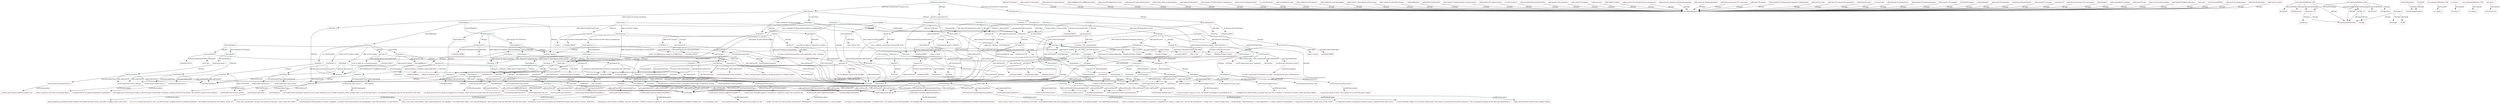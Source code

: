 digraph {
 charset="utf-8" 
"fred:alarm_1" [label="fred:alarm_1", shape=box, color="0.5 0.3 0.5"];
"pb:alarm-01" [label="pb:alarm-01", shape=box, color="1.0 0.3 0.7"];
"fred:alarm_1" -> "pb:alarm-01" [label="rdf:type"];
"pb:create-01" [label="pb:create-01", shape=box, color="1.0 0.3 0.7"];
"dul:Event" [label="dul:Event", shape=box, color="1.0 0.3 0.7"];
"pb:create-01" -> "dul:Event" [label="rdfs:subClassOf"];
"fred:head_2" [label="fred:head_2", shape=box, color="0.5 0.3 0.5"];
"fred:Head" [label="fred:Head", shape=box, color="0.5 0.3 0.5"];
"fred:head_2" -> "fred:Head" [label="rdf:type"];
"pblr:lie-07.location" [label="pblr:lie-07.location", shape=box, color="1.0 0.3 0.7"];
"owl:ObjectProperty" [label="owl:ObjectProperty", shape=box, color="1.0 0.3 0.7"];
"pblr:lie-07.location" -> "owl:ObjectProperty" [label="rdf:type"];
"fred:lion_3" [label="fred:lion_3", shape=box, color="0.5 0.3 0.5"];
"fred:Lion" [label="fred:Lion", shape=box, color="0.5 0.3 0.5"];
"fred:lion_3" -> "fred:Lion" [label="rdf:type"];
"fred:alarm_1" [label="fred:alarm_1", shape=box, color="0.5 0.3 0.5"];
"fred:man_2" [label="fred:man_2", shape=box, color="0.5 0.3 0.5"];
"fred:alarm_1" -> "fred:man_2" [label="pblr:alarm-01.entity-alarmed"];
"fred:hold_1" [label="fred:hold_1", shape=box, color="0.5 0.3 0.5"];
"fred:man_1" [label="fred:man_1", shape=box, color="0.5 0.3 0.5"];
"fred:hold_1" -> "fred:man_1" [label="vn.role:Location"];
"fred:intense_1" [label="fred:intense_1", shape=box, color="0.5 0.3 0.5"];
"fred:tense_1" [label="fred:tense_1", shape=box, color="0.5 0.3 0.5"];
"fred:intense_1" -> "fred:tense_1" [label="pblr:intense-02.intense-thing"];
"fred:tense_1" [label="fred:tense_1", shape=box, color="0.5 0.3 0.5"];
"fred:comedy_1" [label="fred:comedy_1", shape=box, color="0.5 0.3 0.5"];
"fred:tense_1" -> "fred:comedy_1" [label="dul:hasQuality"];
"fred:clear_2" [label="fred:clear_2", shape=box, color="0.5 0.3 0.5"];
"fred:catch_1" [label="fred:catch_1", shape=box, color="0.5 0.3 0.5"];
"fred:clear_2" -> "fred:catch_1" [label="dul:precedes"];
"fred:person_1" [label="fred:person_1", shape=box, color="0.5 0.3 0.5"];
"dbpedia:Charlie_Chaplin" [label="dbpedia:Charlie_Chaplin", shape=box, color="1.0 0.3 0.7"];
"fred:person_1" -> "dbpedia:Charlie_Chaplin" [label="owl:sameAs"];
"fred:comedy_2" [label="fred:comedy_2", shape=box, color="0.5 0.3 0.5"];
"fred:Comedy" [label="fred:Comedy", shape=box, color="0.5 0.3 0.5"];
"fred:comedy_2" -> "fred:Comedy" [label="rdf:type"];
"fred:Moment" [label="fred:Moment", shape=box, color="0.5 0.3 0.5"];
"wn30:supersense-noun_time" [label="wn30:supersense-noun_time", shape=box, color="1.0 0.3 0.7"];
"fred:Moment" -> "wn30:supersense-noun_time" [label="rdfs:subClassOf"];
"fred:person_1" [label="fred:person_1", shape=box, color="0.5 0.3 0.5"];
"dul:Person" [label="dul:Person", shape=box, color="1.0 0.3 0.7"];
"fred:person_1" -> "dul:Person" [label="rdf:type"];
"fred:Character" [label="fred:Character", shape=box, color="0.5 0.3 0.5"];
"wn30:synset-character-noun-4" [label="wn30:synset-character-noun-4", shape=box, color="1.0 0.3 0.7"];
"fred:Character" -> "wn30:synset-character-noun-4" [label="owl:equivalentClass"];
"fred:conjunct_1" [label="fred:conjunct_1", shape=box, color="0.5 0.3 0.5"];
"boxing:Conjunct" [label="boxing:Conjunct", shape=box, color="1.0 0.3 0.7"];
"fred:conjunct_1" -> "boxing:Conjunct" [label="rdf:type"];
"fred:person_1" [label="fred:person_1", shape=box, color="0.5 0.3 0.5"];
"fred:agent_1" [label="fred:agent_1", shape=box, color="0.5 0.3 0.5"];
"fred:person_1" -> "fred:agent_1" [label="dul:hasQuality"];
"fred:Comedy" [label="fred:Comedy", shape=box, color="0.5 0.3 0.5"];
"wn30:synset-comedy-noun-1" [label="wn30:synset-comedy-noun-1", shape=box, color="1.0 0.3 0.7"];
"fred:Comedy" -> "wn30:synset-comedy-noun-1" [label="owl:equivalentClass"];
"fred:lion_1" [label="fred:lion_1", shape=box, color="0.5 0.3 0.5"];
"fred:theme_1" [label="fred:theme_1", shape=box, color="0.5 0.3 0.5"];
"fred:lion_1" -> "fred:theme_1" [label="dul:hasQuality"];
"pb:despair-01" [label="pb:despair-01", shape=box, color="1.0 0.3 0.7"];
"dul:Event" [label="dul:Event", shape=box, color="1.0 0.3 0.7"];
"pb:despair-01" -> "dul:Event" [label="rdfs:subClassOf"];
"wn30:synset-foot-noun-2" [label="wn30:synset-foot-noun-2", shape=box, color="1.0 0.3 0.7"];
"a linear unit of length equal to 12 inches or a third of a yard; 'he is six feet tall'" [label="a linear unit of length equal to 12 inches or a third of a yard; 'he is six feet tall'", shape=box, color="1.0 0.3 0.7"];
"wn30:synset-foot-noun-2" -> "a linear unit of length equal to 12 inches or a third of a yard; 'he is six feet tall'" [label="wn30schema:gloss"];
"fred:Character" [label="fred:Character", shape=box, color="0.5 0.3 0.5"];
"wn30:supersense-noun_cognition" [label="wn30:supersense-noun_cognition", shape=box, color="1.0 0.3 0.7"];
"fred:Character" -> "wn30:supersense-noun_cognition" [label="rdfs:subClassOf"];
"fred:remain_1" [label="fred:remain_1", shape=box, color="0.5 0.3 0.5"];
"pb:remain-01" [label="pb:remain-01", shape=box, color="1.0 0.3 0.7"];
"fred:remain_1" -> "pb:remain-01" [label="rdf:type"];
"pb:contrast-01" [label="pb:contrast-01", shape=box, color="1.0 0.3 0.7"];
"dul:Event" [label="dul:Event", shape=box, color="1.0 0.3 0.7"];
"pb:contrast-01" -> "dul:Event" [label="rdfs:subClassOf"];
"fred:man_2" [label="fred:man_2", shape=box, color="0.5 0.3 0.5"];
"fred:Man" [label="fred:Man", shape=box, color="0.5 0.3 0.5"];
"fred:man_2" -> "fred:Man" [label="rdf:type"];
"fred:head_2" [label="fred:head_2", shape=box, color="0.5 0.3 0.5"];
"fred:lion_3" [label="fred:lion_3", shape=box, color="0.5 0.3 0.5"];
"fred:head_2" -> "fred:lion_3" [label="amr:part-of"];
"wn30:synset-massive-adjectivesatellite-1" [label="wn30:synset-massive-adjectivesatellite-1", shape=box, color="1.0 0.3 0.7"];
"imposing in size or bulk or solidity; 'massive oak doors'; 'Moore's massive sculptures'; 'the monolithic proportions of Stalinist architecture'; 'a monumental scale'" [label="imposing in size or bulk or solidity; 'massive oak doors'; 'Moore's massive sculptures'; 'the monolithic proportions of Stalinist architecture'; 'a monumental scale'", shape=box, color="1.0 0.3 0.7"];
"wn30:synset-massive-adjectivesatellite-1" -> "imposing in size or bulk or solidity; 'massive oak doors'; 'Moore's massive sculptures'; 'the monolithic proportions of Stalinist architecture'; 'a monumental scale'" [label="wn30schema:gloss"];
"fred:Shield" [label="fred:Shield", shape=box, color="0.5 0.3 0.5"];
"wn30:synset-shield-noun-2" [label="wn30:synset-shield-noun-2", shape=box, color="1.0 0.3 0.7"];
"fred:Shield" -> "wn30:synset-shield-noun-2" [label="owl:equivalentClass"];
"pblr:calm-03.calm-entity" [label="pblr:calm-03.calm-entity", shape=box, color="1.0 0.3 0.7"];
"owl:ObjectProperty" [label="owl:ObjectProperty", shape=box, color="1.0 0.3 0.7"];
"pblr:calm-03.calm-entity" -> "owl:ObjectProperty" [label="rdf:type"];
"wn30:synset-floor-noun-1" [label="wn30:synset-floor-noun-1", shape=box, color="1.0 0.3 0.7"];
"the inside lower horizontal surface (as of a room, hallway, tent, or other structure); 'they needed rugs to cover the bare floors'; 'we spread our sleeping bags on the dry floor of the tent'" [label="the inside lower horizontal surface (as of a room, hallway, tent, or other structure); 'they needed rugs to cover the bare floors'; 'we spread our sleeping bags on the dry floor of the tent'", shape=box, color="1.0 0.3 0.7"];
"wn30:synset-floor-noun-1" -> "the inside lower horizontal surface (as of a room, hallway, tent, or other structure); 'they needed rugs to cover the bare floors'; 'we spread our sleeping bags on the dry floor of the tent'" [label="wn30schema:gloss"];
"kh:person_16" [label="kh:person_16", shape=box, color="1.0 0.3 0.7"];
"kh:person" [label="kh:person", shape=box, color="1.0 0.3 0.7"];
"kh:person_16" -> "kh:person" [label="rdf:type"];
"fred:remain_1" [label="fred:remain_1", shape=box, color="0.5 0.3 0.5"];
"fred:lion_2" [label="fred:lion_2", shape=box, color="0.5 0.3 0.5"];
"fred:remain_1" -> "fred:lion_2" [label="pblr:remain-01.thing-remaining"];
"fred:Massive" [label="fred:Massive", shape=box, color="0.5 0.3 0.5"];
"fschema:AdjectivalQuality" [label="fschema:AdjectivalQuality", shape=box, color="1.0 0.3 0.7"];
"fred:Massive" -> "fschema:AdjectivalQuality" [label="rdfs:subClassOf"];
"fred:man_3" [label="fred:man_3", shape=box, color="0.5 0.3 0.5"];
"fred:Man" [label="fred:Man", shape=box, color="0.5 0.3 0.5"];
"fred:man_3" -> "fred:Man" [label="rdf:type"];
"fred:man_1" [label="fred:man_1", shape=box, color="0.5 0.3 0.5"];
"fred:Between" [label="fred:Between", shape=box, color="0.5 0.3 0.5"];
"fred:man_1" -> "fred:Between" [label="dul:hasQuality"];
"pb:defend-01" [label="pb:defend-01", shape=box, color="1.0 0.3 0.7"];
"verbatlas:0251f" [label="verbatlas:0251f", shape=box, color="1.0 0.3 0.7"];
"pb:defend-01" -> "verbatlas:0251f" [label="fschema:subsumedUnder"];
"fred:irony_1" [label="fred:irony_1", shape=box, color="0.5 0.3 0.5"];
"fred:central_1" [label="fred:central_1", shape=box, color="0.5 0.3 0.5"];
"fred:irony_1" -> "fred:central_1" [label="dul:hasQuality"];
"fred:Theme" [label="fred:Theme", shape=box, color="0.5 0.3 0.5"];
"wn30:supersense-noun_communication" [label="wn30:supersense-noun_communication", shape=box, color="1.0 0.3 0.7"];
"fred:Theme" -> "wn30:supersense-noun_communication" [label="rdfs:subClassOf"];
"fred:Irony" [label="fred:Irony", shape=box, color="0.5 0.3 0.5"];
"wn30:synset-irony-noun-3" [label="wn30:synset-irony-noun-3", shape=box, color="1.0 0.3 0.7"];
"fred:Irony" -> "wn30:synset-irony-noun-3" [label="owl:equivalentClass"];
"dul:hasDataValue" [label="dul:hasDataValue", shape=box, color="1.0 0.3 0.7"];
"owl:DatatypeProperty" [label="owl:DatatypeProperty", shape=box, color="1.0 0.3 0.7"];
"dul:hasDataValue" -> "owl:DatatypeProperty" [label="rdf:type"];
"pblr:alarm-01.entity-alarmed" [label="pblr:alarm-01.entity-alarmed", shape=box, color="1.0 0.3 0.7"];
"owl:ObjectProperty" [label="owl:ObjectProperty", shape=box, color="1.0 0.3 0.7"];
"pblr:alarm-01.entity-alarmed" -> "owl:ObjectProperty" [label="rdf:type"];
"pb:tense-01" [label="pb:tense-01", shape=box, color="1.0 0.3 0.7"];
"(cause to) become tight(er)" [label="(cause to) become tight(er)", shape=box, color="1.0 0.3 0.7"];
"pb:tense-01" -> "(cause to) become tight(er)" [label="rdfs:label"];
"fred:irony_1" [label="fred:irony_1", shape=box, color="0.5 0.3 0.5"];
"fred:visual_1" [label="fred:visual_1", shape=box, color="0.5 0.3 0.5"];
"fred:irony_1" -> "fred:visual_1" [label="dul:hasQuality"];
"fred:hold_1" [label="fred:hold_1", shape=box, color="0.5 0.3 0.5"];
"pb:hold-01" [label="pb:hold-01", shape=box, color="1.0 0.3 0.7"];
"fred:hold_1" -> "pb:hold-01" [label="rdf:type"];
"fred:edge_1" [label="fred:edge_1", shape=box, color="0.5 0.3 0.5"];
"fred:man_1" [label="fred:man_1", shape=box, color="0.5 0.3 0.5"];
"fred:edge_1" -> "fred:man_1" [label="pblr:edge-03.decorator"];
"pb:pose-01" [label="pb:pose-01", shape=box, color="1.0 0.3 0.7"];
"verbatlas:0622f" [label="verbatlas:0622f", shape=box, color="1.0 0.3 0.7"];
"pb:pose-01" -> "verbatlas:0622f" [label="fschema:subsumedUnder"];
"fred:intense_1" [label="fred:intense_1", shape=box, color="0.5 0.3 0.5"];
"fred:catch_1" [label="fred:catch_1", shape=box, color="0.5 0.3 0.5"];
"fred:intense_1" -> "fred:catch_1" [label="dul:precedes"];
"kh:schematicRelation_106" [label="kh:schematicRelation_106", shape=box, color="1.0 0.3 0.7"];
"kh:Departure" [label="kh:Departure", shape=box, color="1.0 0.3 0.7"];
"kh:schematicRelation_106" -> "kh:Departure" [label="rdf:type"];
"fred:pose_1" [label="fred:pose_1", shape=box, color="0.5 0.3 0.5"];
"fred:lion_3" [label="fred:lion_3", shape=box, color="0.5 0.3 0.5"];
"fred:pose_1" -> "fred:lion_3" [label="pblr:pose-01.player"];
"fred:resemble_1" [label="fred:resemble_1", shape=box, color="0.5 0.3 0.5"];
"pb:resemble-01" [label="pb:resemble-01", shape=box, color="1.0 0.3 0.7"];
"fred:resemble_1" -> "pb:resemble-01" [label="rdf:type"];
"fred:conjunct_1" [label="fred:conjunct_1", shape=box, color="0.5 0.3 0.5"];
"fred:express_1" [label="fred:express_1", shape=box, color="0.5 0.3 0.5"];
"fred:conjunct_1" -> "fred:express_1" [label="dul:hasMember"];
"fred:Danger" [label="fred:Danger", shape=box, color="0.5 0.3 0.5"];
"wn30:synset-danger-noun-3" [label="wn30:synset-danger-noun-3", shape=box, color="1.0 0.3 0.7"];
"fred:Danger" -> "wn30:synset-danger-noun-3" [label="owl:equivalentClass"];
"wn30:synset-at_hand-adjectivesatellite-2" [label="wn30:synset-at_hand-adjectivesatellite-2", shape=box, color="1.0 0.3 0.7"];
"close in time; about to occur; 'retribution is at hand'; 'some people believe the day of judgment is close at hand'; 'in imminent danger'; 'his impending retirement'" [label="close in time; about to occur; 'retribution is at hand'; 'some people believe the day of judgment is close at hand'; 'in imminent danger'; 'his impending retirement'", shape=box, color="1.0 0.3 0.7"];
"wn30:synset-at_hand-adjectivesatellite-2" -> "close in time; about to occur; 'retribution is at hand'; 'some people believe the day of judgment is close at hand'; 'in imminent danger'; 'his impending retirement'" [label="wn30schema:gloss"];
"fred:Still" [label="fred:Still", shape=box, color="0.5 0.3 0.5"];
"dul:Quality" [label="dul:Quality", shape=box, color="1.0 0.3 0.7"];
"fred:Still" -> "dul:Quality" [label="rdfs:subClassOf"];
"pb:hold-01" [label="pb:hold-01", shape=box, color="1.0 0.3 0.7"];
"verbatlas:0114f" [label="verbatlas:0114f", shape=box, color="1.0 0.3 0.7"];
"pb:hold-01" -> "verbatlas:0114f" [label="fschema:subsumedUnder"];
"fred:contrast_1" [label="fred:contrast_1", shape=box, color="0.5 0.3 0.5"];
"fred:conjunct_3" [label="fred:conjunct_3", shape=box, color="0.5 0.3 0.5"];
"fred:contrast_1" -> "fred:conjunct_3" [label="pblr:contrast-01.first-item-in-comparison"];
"fred:character_1" [label="fred:character_1", shape=box, color="0.5 0.3 0.5"];
"dbpedia:Tramp_(tramp)" [label="dbpedia:Tramp_(tramp)", shape=box, color="1.0 0.3 0.7"];
"fred:character_1" -> "dbpedia:Tramp_(tramp)" [label="owl:sameAs"];
"fred:comedy_1" [label="fred:comedy_1", shape=box, color="0.5 0.3 0.5"];
"fred:Comedy" [label="fred:Comedy", shape=box, color="0.5 0.3 0.5"];
"fred:comedy_1" -> "fred:Comedy" [label="rdf:type"];
"fred:Massive" [label="fred:Massive", shape=box, color="0.5 0.3 0.5"];
"wn30:synset-massive-adjectivesatellite-1" [label="wn30:synset-massive-adjectivesatellite-1", shape=box, color="1.0 0.3 0.7"];
"fred:Massive" -> "wn30:synset-massive-adjectivesatellite-1" [label="owl:equivalentClass"];
"fred:calm_1" [label="fred:calm_1", shape=box, color="0.5 0.3 0.5"];
"fred:lion_4" [label="fred:lion_4", shape=box, color="0.5 0.3 0.5"];
"fred:calm_1" -> "fred:lion_4" [label="pblr:calm-03.calm-entity"];
"pblr:indifferent-01.indifferent-entity" [label="pblr:indifferent-01.indifferent-entity", shape=box, color="1.0 0.3 0.7"];
"owl:ObjectProperty" [label="owl:ObjectProperty", shape=box, color="1.0 0.3 0.7"];
"pblr:indifferent-01.indifferent-entity" -> "owl:ObjectProperty" [label="rdf:type"];
"fred:pose_1" [label="fred:pose_1", shape=box, color="0.5 0.3 0.5"];
"pb:pose-01" [label="pb:pose-01", shape=box, color="1.0 0.3 0.7"];
"fred:pose_1" -> "pb:pose-01" [label="rdf:type"];
"wn30:synset-energy-noun-3" [label="wn30:synset-energy-noun-3", shape=box, color="1.0 0.3 0.7"];
"enterprising or ambitious drive; 'Europeans often laugh at American energy'" [label="enterprising or ambitious drive; 'Europeans often laugh at American energy'", shape=box, color="1.0 0.3 0.7"];
"wn30:synset-energy-noun-3" -> "enterprising or ambitious drive; 'Europeans often laugh at American energy'" [label="wn30schema:gloss"];
"fred:Instrument" [label="fred:Instrument", shape=box, color="0.5 0.3 0.5"];
"wn30:synset-instrument-noun-1" [label="wn30:synset-instrument-noun-1", shape=box, color="1.0 0.3 0.7"];
"fred:Instrument" -> "wn30:synset-instrument-noun-1" [label="owl:equivalentClass"];
"pb:realize-01" [label="pb:realize-01", shape=box, color="1.0 0.3 0.7"];
"verbatlas:0093f" [label="verbatlas:0093f", shape=box, color="1.0 0.3 0.7"];
"pb:realize-01" -> "verbatlas:0093f" [label="fschema:subsumedUnder"];
"fred:paw_1" [label="fred:paw_1", shape=box, color="0.5 0.3 0.5"];
"fred:lion_3" [label="fred:lion_3", shape=box, color="0.5 0.3 0.5"];
"fred:paw_1" -> "fred:lion_3" [label="amr:part-of"];
"wn30:synset-head-noun-1" [label="wn30:synset-head-noun-1", shape=box, color="1.0 0.3 0.7"];
"the upper part of the human body or the front part of the body in animals; contains the face and brains; 'he stuck his head out the window'" [label="the upper part of the human body or the front part of the body in animals; contains the face and brains; 'he stuck his head out the window'", shape=box, color="1.0 0.3 0.7"];
"wn30:synset-head-noun-1" -> "the upper part of the human body or the front part of the body in animals; contains the face and brains; 'he stuck his head out the window'" [label="wn30schema:gloss"];
"pb:catch-03" [label="pb:catch-03", shape=box, color="1.0 0.3 0.7"];
"trap" [label="trap", shape=box, color="1.0 0.3 0.7"];
"pb:catch-03" -> "trap" [label="rdfs:label"];
"pb:alarm-01" [label="pb:alarm-01", shape=box, color="1.0 0.3 0.7"];
"dul:Event" [label="dul:Event", shape=box, color="1.0 0.3 0.7"];
"pb:alarm-01" -> "dul:Event" [label="rdfs:subClassOf"];
"fred:Lion" [label="fred:Lion", shape=box, color="0.5 0.3 0.5"];
"dul:Organism" [label="dul:Organism", shape=box, color="1.0 0.3 0.7"];
"fred:Lion" -> "dul:Organism" [label="rdfs:subClassOf"];
"fred:large_1" [label="fred:large_1", shape=box, color="0.5 0.3 0.5"];
"fred:Large" [label="fred:Large", shape=box, color="0.5 0.3 0.5"];
"fred:large_1" -> "fred:Large" [label="rdf:type"];
"fred:Energy" [label="fred:Energy", shape=box, color="0.5 0.3 0.5"];
"wn30:supersense-noun_attribute" [label="wn30:supersense-noun_attribute", shape=box, color="1.0 0.3 0.7"];
"fred:Energy" -> "wn30:supersense-noun_attribute" [label="rdfs:subClassOf"];
"fred:Theme" [label="fred:Theme", shape=box, color="0.5 0.3 0.5"];
"dul:InformationEntity" [label="dul:InformationEntity", shape=box, color="1.0 0.3 0.7"];
"fred:Theme" -> "dul:InformationEntity" [label="rdfs:subClassOf"];
"fred:Central" [label="fred:Central", shape=box, color="0.5 0.3 0.5"];
"wn30:synset-cardinal-adjectivesatellite-1" [label="wn30:synset-cardinal-adjectivesatellite-1", shape=box, color="1.0 0.3 0.7"];
"fred:Central" -> "wn30:synset-cardinal-adjectivesatellite-1" [label="owl:equivalentClass"];
"fred:remain_1" [label="fred:remain_1", shape=box, color="0.5 0.3 0.5"];
"fred:edge_1" [label="fred:edge_1", shape=box, color="0.5 0.3 0.5"];
"fred:remain_1" -> "fred:edge_1" [label="vn.role:Time"];
"pb:calm-03" [label="pb:calm-03", shape=box, color="1.0 0.3 0.7"];
"dul:Event" [label="dul:Event", shape=box, color="1.0 0.3 0.7"];
"pb:calm-03" -> "dul:Event" [label="rdfs:subClassOf"];
"fred:express_1" [label="fred:express_1", shape=box, color="0.5 0.3 0.5"];
"pb:express-01" [label="pb:express-01", shape=box, color="1.0 0.3 0.7"];
"fred:express_1" -> "pb:express-01" [label="rdf:type"];
"fred:Object" [label="fred:Object", shape=box, color="0.5 0.3 0.5"];
"wn30:supersense-noun_tops" [label="wn30:supersense-noun_tops", shape=box, color="1.0 0.3 0.7"];
"fred:Object" -> "wn30:supersense-noun_tops" [label="rdfs:subClassOf"];
"fred:play_1" [label="fred:play_1", shape=box, color="0.5 0.3 0.5"];
"fred:person_1" [label="fred:person_1", shape=box, color="0.5 0.3 0.5"];
"fred:play_1" -> "fred:person_1" [label="pblr:play-02.actor"];
"fred:theme_1" [label="fred:theme_1", shape=box, color="0.5 0.3 0.5"];
"fred:Theme" [label="fred:Theme", shape=box, color="0.5 0.3 0.5"];
"fred:theme_1" -> "fred:Theme" [label="rdf:type"];
"pblr:clear-06.thing-that-is-clear" [label="pblr:clear-06.thing-that-is-clear", shape=box, color="1.0 0.3 0.7"];
"owl:ObjectProperty" [label="owl:ObjectProperty", shape=box, color="1.0 0.3 0.7"];
"pblr:clear-06.thing-that-is-clear" -> "owl:ObjectProperty" [label="rdf:type"];
"fred:head_1" [label="fred:head_1", shape=box, color="0.5 0.3 0.5"];
"fred:Head" [label="fred:Head", shape=box, color="0.5 0.3 0.5"];
"fred:head_1" -> "fred:Head" [label="rdf:type"];
"pb:resemble-01" [label="pb:resemble-01", shape=box, color="1.0 0.3 0.7"];
"verbatlas:0511f" [label="verbatlas:0511f", shape=box, color="1.0 0.3 0.7"];
"pb:resemble-01" -> "verbatlas:0511f" [label="fschema:subsumedUnder"];
"fred:lion_2" [label="fred:lion_2", shape=box, color="0.5 0.3 0.5"];
"fred:Lion" [label="fred:Lion", shape=box, color="0.5 0.3 0.5"];
"fred:lion_2" -> "fred:Lion" [label="rdf:type"];
"fred:threaten_1" [label="fred:threaten_1", shape=box, color="0.5 0.3 0.5"];
"pb:threaten-01" [label="pb:threaten-01", shape=box, color="1.0 0.3 0.7"];
"fred:threaten_1" -> "pb:threaten-01" [label="rdf:type"];
"fred:catch_1" [label="fred:catch_1", shape=box, color="0.5 0.3 0.5"];
"fred:man_1" [label="fred:man_1", shape=box, color="0.5 0.3 0.5"];
"fred:catch_1" -> "fred:man_1" [label="pblr:catch-03.trapped"];
"fred:object_1" [label="fred:object_1", shape=box, color="0.5 0.3 0.5"];
"fred:large_1" [label="fred:large_1", shape=box, color="0.5 0.3 0.5"];
"fred:object_1" -> "fred:large_1" [label="dul:hasQuality"];
"fred:powerful_1" [label="fred:powerful_1", shape=box, color="0.5 0.3 0.5"];
"fred:irony_1" [label="fred:irony_1", shape=box, color="0.5 0.3 0.5"];
"fred:powerful_1" -> "fred:irony_1" [label="pblr:powerful-02.powerful-entity"];
"pblr:panic-01.poor-fearful-entity" [label="pblr:panic-01.poor-fearful-entity", shape=box, color="1.0 0.3 0.7"];
"owl:ObjectProperty" [label="owl:ObjectProperty", shape=box, color="1.0 0.3 0.7"];
"pblr:panic-01.poor-fearful-entity" -> "owl:ObjectProperty" [label="rdf:type"];
"fred:pose_1" [label="fred:pose_1", shape=box, color="0.5 0.3 0.5"];
"fred:indifferent_1" [label="fred:indifferent_1", shape=box, color="0.5 0.3 0.5"];
"fred:pose_1" -> "fred:indifferent_1" [label="pblr:pose-01.role"];
"pb:pose-01" [label="pb:pose-01", shape=box, color="1.0 0.3 0.7"];
"adopt an attitude, role" [label="adopt an attitude, role", shape=box, color="1.0 0.3 0.7"];
"pb:pose-01" -> "adopt an attitude, role" [label="rdfs:label"];
"pb:threaten-01" [label="pb:threaten-01", shape=box, color="1.0 0.3 0.7"];
"threaten" [label="threaten", shape=box, color="1.0 0.3 0.7"];
"pb:threaten-01" -> "threaten" [label="rdfs:label"];
"fred:foot_1" [label="fred:foot_1", shape=box, color="0.5 0.3 0.5"];
"fred:Foot" [label="fred:Foot", shape=box, color="0.5 0.3 0.5"];
"fred:foot_1" -> "fred:Foot" [label="rdf:type"];
"fred:central_1" [label="fred:central_1", shape=box, color="0.5 0.3 0.5"];
"fred:Central" [label="fred:Central", shape=box, color="0.5 0.3 0.5"];
"fred:central_1" -> "fred:Central" [label="rdf:type"];
"pb:grow-01" [label="pb:grow-01", shape=box, color="1.0 0.3 0.7"];
"verbatlas:0430f" [label="verbatlas:0430f", shape=box, color="1.0 0.3 0.7"];
"pb:grow-01" -> "verbatlas:0430f" [label="fschema:subsumedUnder"];
"fred:Away" [label="fred:Away", shape=box, color="0.5 0.3 0.5"];
"wn30:supersense-adv_all" [label="wn30:supersense-adv_all", shape=box, color="1.0 0.3 0.7"];
"fred:Away" -> "wn30:supersense-adv_all" [label="rdfs:subClassOf"];
"fred:play_1" [label="fred:play_1", shape=box, color="0.5 0.3 0.5"];
"fred:character_1" [label="fred:character_1", shape=box, color="0.5 0.3 0.5"];
"fred:play_1" -> "fred:character_1" [label="pblr:play-02.role"];
"fred:full_1" [label="fred:full_1", shape=box, color="0.5 0.3 0.5"];
"fred:Full" [label="fred:Full", shape=box, color="0.5 0.3 0.5"];
"fred:full_1" -> "fred:Full" [label="rdf:type"];
"pb:lie-07" [label="pb:lie-07", shape=box, color="1.0 0.3 0.7"];
"assume a horizontal position, more generally 'exist', existing" [label="assume a horizontal position, more generally 'exist', existing", shape=box, color="1.0 0.3 0.7"];
"pb:lie-07" -> "assume a horizontal position, more generally 'exist', existing" [label="rdfs:label"];
"fred:total_1" [label="fred:total_1", shape=box, color="0.5 0.3 0.5"];
"fred:Total" [label="fred:Total", shape=box, color="0.5 0.3 0.5"];
"fred:total_1" -> "fred:Total" [label="rdf:type"];
"fred:edge_1" [label="fred:edge_1", shape=box, color="0.5 0.3 0.5"];
"fred:realize_1" [label="fred:realize_1", shape=box, color="0.5 0.3 0.5"];
"fred:edge_1" -> "fred:realize_1" [label="fred:edgeBy"];
"pb:panic-01" [label="pb:panic-01", shape=box, color="1.0 0.3 0.7"];
"dul:Event" [label="dul:Event", shape=box, color="1.0 0.3 0.7"];
"pb:panic-01" -> "dul:Event" [label="rdfs:subClassOf"];
"fred:Backward" [label="fred:Backward", shape=box, color="0.5 0.3 0.5"];
"dul:Quality" [label="dul:Quality", shape=box, color="1.0 0.3 0.7"];
"fred:Backward" -> "dul:Quality" [label="rdfs:subClassOf"];
"fred:Lion" [label="fred:Lion", shape=box, color="0.5 0.3 0.5"];
"wn30:supersense-noun_animal" [label="wn30:supersense-noun_animal", shape=box, color="1.0 0.3 0.7"];
"fred:Lion" -> "wn30:supersense-noun_animal" [label="rdfs:subClassOf"];
"fred:Danger" [label="fred:Danger", shape=box, color="0.5 0.3 0.5"];
"wn30:supersense-noun_state" [label="wn30:supersense-noun_state", shape=box, color="1.0 0.3 0.7"];
"fred:Danger" -> "wn30:supersense-noun_state" [label="rdfs:subClassOf"];
"fred:Theme" [label="fred:Theme", shape=box, color="0.5 0.3 0.5"];
"wn30:synset-theme-noun-3" [label="wn30:synset-theme-noun-3", shape=box, color="1.0 0.3 0.7"];
"fred:Theme" -> "wn30:synset-theme-noun-3" [label="owl:equivalentClass"];
"fred:mean_1" [label="fred:mean_1", shape=box, color="0.5 0.3 0.5"];
"fred:character_1" [label="fred:character_1", shape=box, color="0.5 0.3 0.5"];
"fred:mean_1" -> "fred:character_1" [label="pblr:mean-01.meaning"];
"fred:head_1" [label="fred:head_1", shape=box, color="0.5 0.3 0.5"];
"fred:lion_3" [label="fred:lion_3", shape=box, color="0.5 0.3 0.5"];
"fred:head_1" -> "fred:lion_3" [label="amr:part-of"];
"fred:conjunct_2" [label="fred:conjunct_2", shape=box, color="0.5 0.3 0.5"];
"boxing:Conjunct" [label="boxing:Conjunct", shape=box, color="1.0 0.3 0.7"];
"fred:conjunct_2" -> "boxing:Conjunct" [label="rdf:type"];
"wn30:synset-cardinal-adjectivesatellite-1" [label="wn30:synset-cardinal-adjectivesatellite-1", shape=box, color="1.0 0.3 0.7"];
"serving as an essential component; 'a cardinal rule'; 'the central cause of the problem'; 'an example that was fundamental to the argument'; 'computers are fundamental to modern industrial structure'" [label="serving as an essential component; 'a cardinal rule'; 'the central cause of the problem'; 'an example that was fundamental to the argument'; 'computers are fundamental to modern industrial structure'", shape=box, color="1.0 0.3 0.7"];
"wn30:synset-cardinal-adjectivesatellite-1" -> "serving as an essential component; 'a cardinal rule'; 'the central cause of the problem'; 'an example that was fundamental to the argument'; 'computers are fundamental to modern industrial structure'" [label="wn30schema:gloss"];
"fred:lie_1" [label="fred:lie_1", shape=box, color="0.5 0.3 0.5"];
"fred:lion_1" [label="fred:lion_1", shape=box, color="0.5 0.3 0.5"];
"fred:lie_1" -> "fred:lion_1" [label="pblr:lie-07.entity-in-the-position"];
"fred:conjunct_3" [label="fred:conjunct_3", shape=box, color="0.5 0.3 0.5"];
"fred:energy_1" [label="fred:energy_1", shape=box, color="0.5 0.3 0.5"];
"fred:conjunct_3" -> "fred:energy_1" [label="dul:hasMember"];
"pblr:lie-07.entity-in-the-position" [label="pblr:lie-07.entity-in-the-position", shape=box, color="1.0 0.3 0.7"];
"owl:ObjectProperty" [label="owl:ObjectProperty", shape=box, color="1.0 0.3 0.7"];
"pblr:lie-07.entity-in-the-position" -> "owl:ObjectProperty" [label="rdf:type"];
"fred:conjunct_1" [label="fred:conjunct_1", shape=box, color="0.5 0.3 0.5"];
"fred:rest_1" [label="fred:rest_1", shape=box, color="0.5 0.3 0.5"];
"fred:conjunct_1" -> "fred:rest_1" [label="dul:hasMember"];
"fred:floor_1" [label="fred:floor_1", shape=box, color="0.5 0.3 0.5"];
"fred:distance-quantity_1" [label="fred:distance-quantity_1", shape=box, color="0.5 0.3 0.5"];
"fred:floor_1" -> "fred:distance-quantity_1" [label="vn.role:Location"];
"fred:moment_1" [label="fred:moment_1", shape=box, color="0.5 0.3 0.5"];
"fred:Moment" [label="fred:Moment", shape=box, color="0.5 0.3 0.5"];
"fred:moment_1" -> "fred:Moment" [label="rdf:type"];
"wn30:synset-theme-noun-3" [label="wn30:synset-theme-noun-3", shape=box, color="1.0 0.3 0.7"];
"(music) melodic subject of a musical composition; 'the theme is announced in the first measures'; 'the accompanist picked up the idea and elaborated it'" [label="(music) melodic subject of a musical composition; 'the theme is announced in the first measures'; 'the accompanist picked up the idea and elaborated it'", shape=box, color="1.0 0.3 0.7"];
"wn30:synset-theme-noun-3" -> "(music) melodic subject of a musical composition; 'the theme is announced in the first measures'; 'the accompanist picked up the idea and elaborated it'" [label="wn30schema:gloss"];
"fred:Instrument" [label="fred:Instrument", shape=box, color="0.5 0.3 0.5"];
"wn30:supersense-noun_artifact" [label="wn30:supersense-noun_artifact", shape=box, color="1.0 0.3 0.7"];
"fred:Instrument" -> "wn30:supersense-noun_artifact" [label="rdfs:subClassOf"];
"fred:Shield" [label="fred:Shield", shape=box, color="0.5 0.3 0.5"];
"wn30:supersense-noun_artifact" [label="wn30:supersense-noun_artifact", shape=box, color="1.0 0.3 0.7"];
"fred:Shield" -> "wn30:supersense-noun_artifact" [label="rdfs:subClassOf"];
"fred:rest_1" [label="fred:rest_1", shape=box, color="0.5 0.3 0.5"];
"fred:head_1" [label="fred:head_1", shape=box, color="0.5 0.3 0.5"];
"fred:rest_1" -> "fred:head_1" [label="pblr:rest-01.agent"];
"fred:just_1" [label="fred:just_1", shape=box, color="0.5 0.3 0.5"];
"fred:Just" [label="fred:Just", shape=box, color="0.5 0.3 0.5"];
"fred:just_1" -> "fred:Just" [label="rdf:type"];
"fred:rest_1" [label="fred:rest_1", shape=box, color="0.5 0.3 0.5"];
"fred:paw_1" [label="fred:paw_1", shape=box, color="0.5 0.3 0.5"];
"fred:rest_1" -> "fred:paw_1" [label="vn.role:Predicate"];
"fred:Visual" [label="fred:Visual", shape=box, color="0.5 0.3 0.5"];
"dul:Quality" [label="dul:Quality", shape=box, color="1.0 0.3 0.7"];
"fred:Visual" -> "dul:Quality" [label="rdfs:subClassOf"];
"fred:remain_1" [label="fred:remain_1", shape=box, color="0.5 0.3 0.5"];
"fred:still_1" [label="fred:still_1", shape=box, color="0.5 0.3 0.5"];
"fred:remain_1" -> "fred:still_1" [label="pblr:remain-01.attribute-of-arg1"];
"pb:realize-01" [label="pb:realize-01", shape=box, color="1.0 0.3 0.7"];
"come to know" [label="come to know", shape=box, color="1.0 0.3 0.7"];
"pb:realize-01" -> "come to know" [label="rdfs:label"];
"fred:Away" [label="fred:Away", shape=box, color="0.5 0.3 0.5"];
"dul:Quality" [label="dul:Quality", shape=box, color="1.0 0.3 0.7"];
"fred:Away" -> "dul:Quality" [label="rdfs:subClassOf"];
"fred:paw_1" [label="fred:paw_1", shape=box, color="0.5 0.3 0.5"];
"fred:Paw" [label="fred:Paw", shape=box, color="0.5 0.3 0.5"];
"fred:paw_1" -> "fred:Paw" [label="rdf:type"];
"fred:Head" [label="fred:Head", shape=box, color="0.5 0.3 0.5"];
"wn30:supersense-noun_body" [label="wn30:supersense-noun_body", shape=box, color="1.0 0.3 0.7"];
"fred:Head" -> "wn30:supersense-noun_body" [label="rdfs:subClassOf"];
"fred:catch_1" [label="fred:catch_1", shape=box, color="0.5 0.3 0.5"];
"pb:catch-03" [label="pb:catch-03", shape=box, color="1.0 0.3 0.7"];
"fred:catch_1" -> "pb:catch-03" [label="rdf:type"];
"fred:realize_1" [label="fred:realize_1", shape=box, color="0.5 0.3 0.5"];
"pb:realize-01" [label="pb:realize-01", shape=box, color="1.0 0.3 0.7"];
"fred:realize_1" -> "pb:realize-01" [label="rdf:type"];
"pblr:edge-03.decorator" [label="pblr:edge-03.decorator", shape=box, color="1.0 0.3 0.7"];
"owl:ObjectProperty" [label="owl:ObjectProperty", shape=box, color="1.0 0.3 0.7"];
"pblr:edge-03.decorator" -> "owl:ObjectProperty" [label="rdf:type"];
"pblr:contrast-01.first-item-in-comparison" [label="pblr:contrast-01.first-item-in-comparison", shape=box, color="1.0 0.3 0.7"];
"owl:ObjectProperty" [label="owl:ObjectProperty", shape=box, color="1.0 0.3 0.7"];
"pblr:contrast-01.first-item-in-comparison" -> "owl:ObjectProperty" [label="rdf:type"];
"fred:flat_1" [label="fred:flat_1", shape=box, color="0.5 0.3 0.5"];
"pb:flat-06" [label="pb:flat-06", shape=box, color="1.0 0.3 0.7"];
"fred:flat_1" -> "pb:flat-06" [label="rdf:type"];
"fred:man_1" [label="fred:man_1", shape=box, color="0.5 0.3 0.5"];
"fred:Man" [label="fred:Man", shape=box, color="0.5 0.3 0.5"];
"fred:man_1" -> "fred:Man" [label="rdf:type"];
"fred:Energy" [label="fred:Energy", shape=box, color="0.5 0.3 0.5"];
"wn30:synset-energy-noun-3" [label="wn30:synset-energy-noun-3", shape=box, color="1.0 0.3 0.7"];
"fred:Energy" -> "wn30:synset-energy-noun-3" [label="owl:equivalentClass"];
"pb:catch-03" [label="pb:catch-03", shape=box, color="1.0 0.3 0.7"];
"verbatlas:0276f" [label="verbatlas:0276f", shape=box, color="1.0 0.3 0.7"];
"pb:catch-03" -> "verbatlas:0276f" [label="fschema:subsumedUnder"];
"fred:Danger" [label="fred:Danger", shape=box, color="0.5 0.3 0.5"];
"dul:Description" [label="dul:Description", shape=box, color="1.0 0.3 0.7"];
"fred:Danger" -> "dul:Description" [label="rdfs:subClassOf"];
"wn30:synset-irony-noun-3" [label="wn30:synset-irony-noun-3", shape=box, color="1.0 0.3 0.7"];
"a trope that involves incongruity between what is expected and what occurs" [label="a trope that involves incongruity between what is expected and what occurs", shape=box, color="1.0 0.3 0.7"];
"wn30:synset-irony-noun-3" -> "a trope that involves incongruity between what is expected and what occurs" [label="wn30schema:gloss"];
"pb:alarm-01" [label="pb:alarm-01", shape=box, color="1.0 0.3 0.7"];
"to give warning to, frighten" [label="to give warning to, frighten", shape=box, color="1.0 0.3 0.7"];
"pb:alarm-01" -> "to give warning to, frighten" [label="rdfs:label"];
"fred:shield_1" [label="fred:shield_1", shape=box, color="0.5 0.3 0.5"];
"fred:Shield" [label="fred:Shield", shape=box, color="0.5 0.3 0.5"];
"fred:shield_1" -> "fred:Shield" [label="rdf:type"];
"fred:Floor" [label="fred:Floor", shape=box, color="0.5 0.3 0.5"];
"d0:Location" [label="d0:Location", shape=box, color="1.0 0.3 0.7"];
"fred:Floor" -> "d0:Location" [label="rdfs:subClassOf"];
"fred:indifferent_1" [label="fred:indifferent_1", shape=box, color="0.5 0.3 0.5"];
"fred:total_1" [label="fred:total_1", shape=box, color="0.5 0.3 0.5"];
"fred:indifferent_1" -> "fred:total_1" [label="dul:hasQuality"];
"fred:lion_4" [label="fred:lion_4", shape=box, color="0.5 0.3 0.5"];
"fred:Lion" [label="fred:Lion", shape=box, color="0.5 0.3 0.5"];
"fred:lion_4" -> "fred:Lion" [label="rdf:type"];
"fred:clear_2" [label="fred:clear_2", shape=box, color="0.5 0.3 0.5"];
"pb:clear-06" [label="pb:clear-06", shape=box, color="1.0 0.3 0.7"];
"fred:clear_2" -> "pb:clear-06" [label="rdf:type"];
"pb:despair-01" [label="pb:despair-01", shape=box, color="1.0 0.3 0.7"];
"to give up hope" [label="to give up hope", shape=box, color="1.0 0.3 0.7"];
"pb:despair-01" -> "to give up hope" [label="rdfs:label"];
"fred:mean_1" [label="fred:mean_1", shape=box, color="0.5 0.3 0.5"];
"pb:mean-01" [label="pb:mean-01", shape=box, color="1.0 0.3 0.7"];
"fred:mean_1" -> "pb:mean-01" [label="rdf:type"];
"fred:Comedy" [label="fred:Comedy", shape=box, color="0.5 0.3 0.5"];
"wn30:supersense-noun_communication" [label="wn30:supersense-noun_communication", shape=box, color="1.0 0.3 0.7"];
"fred:Comedy" -> "wn30:supersense-noun_communication" [label="rdfs:subClassOf"];
"fred:lie_1" [label="fred:lie_1", shape=box, color="0.5 0.3 0.5"];
"fred:floor_1" [label="fred:floor_1", shape=box, color="0.5 0.3 0.5"];
"fred:lie_1" -> "fred:floor_1" [label="pblr:lie-07.location"];
"pb:create-01" [label="pb:create-01", shape=box, color="1.0 0.3 0.7"];
"create" [label="create", shape=box, color="1.0 0.3 0.7"];
"pb:create-01" -> "create" [label="rdfs:label"];
"kh:hasId" [label="kh:hasId", shape=box, color="1.0 0.3 0.7"];
"owl:DatatypeProperty" [label="owl:DatatypeProperty", shape=box, color="1.0 0.3 0.7"];
"kh:hasId" -> "owl:DatatypeProperty" [label="rdf:type"];
"fred:foot_1" [label="fred:foot_1", shape=box, color="0.5 0.3 0.5"];
"fred:just_1" [label="fred:just_1", shape=box, color="0.5 0.3 0.5"];
"fred:foot_1" -> "fred:just_1" [label="dul:hasQuality"];
"pb:rest-01" [label="pb:rest-01", shape=box, color="1.0 0.3 0.7"];
"dul:Event" [label="dul:Event", shape=box, color="1.0 0.3 0.7"];
"pb:rest-01" -> "dul:Event" [label="rdfs:subClassOf"];
"fred:defend_1" [label="fred:defend_1", shape=box, color="0.5 0.3 0.5"];
"pb:defend-01" [label="pb:defend-01", shape=box, color="1.0 0.3 0.7"];
"fred:defend_1" -> "pb:defend-01" [label="rdf:type"];
"wn30:synset-character-noun-4" [label="wn30:synset-character-noun-4", shape=box, color="1.0 0.3 0.7"];
"an actor's portrayal of someone in a play; 'she played the part of Desdemona'" [label="an actor's portrayal of someone in a play; 'she played the part of Desdemona'", shape=box, color="1.0 0.3 0.7"];
"wn30:synset-character-noun-4" -> "an actor's portrayal of someone in a play; 'she played the part of Desdemona'" [label="wn30schema:gloss"];
"fred:Large" [label="fred:Large", shape=box, color="0.5 0.3 0.5"];
"dul:Quality" [label="dul:Quality", shape=box, color="1.0 0.3 0.7"];
"fred:Large" -> "dul:Quality" [label="rdfs:subClassOf"];
"pb:grow-01" [label="pb:grow-01", shape=box, color="1.0 0.3 0.7"];
"increase," [label="increase,", shape=box, color="1.0 0.3 0.7"];
"pb:grow-01" -> "increase," [label="rdfs:label"];
"pb:complete-02" [label="pb:complete-02", shape=box, color="1.0 0.3 0.7"];
"total, entire, full" [label="total, entire, full", shape=box, color="1.0 0.3 0.7"];
"pb:complete-02" -> "total, entire, full" [label="rdfs:label"];
"fred:Foot" [label="fred:Foot", shape=box, color="0.5 0.3 0.5"];
"wn30:synset-foot-noun-2" [label="wn30:synset-foot-noun-2", shape=box, color="1.0 0.3 0.7"];
"fred:Foot" -> "wn30:synset-foot-noun-2" [label="owl:equivalentClass"];
"wn30:synset-ocular-adjectivesatellite-3" [label="wn30:synset-ocular-adjectivesatellite-3", shape=box, color="1.0 0.3 0.7"];
"visible; 'be sure of it; give me the ocular proof'- Shakespeare; 'a visual presentation'; 'a visual image'" [label="visible; 'be sure of it; give me the ocular proof'- Shakespeare; 'a visual presentation'; 'a visual image'", shape=box, color="1.0 0.3 0.7"];
"wn30:synset-ocular-adjectivesatellite-3" -> "visible; 'be sure of it; give me the ocular proof'- Shakespeare; 'a visual presentation'; 'a visual image'" [label="wn30schema:gloss"];
"pblr:create-01.thing-created" [label="pblr:create-01.thing-created", shape=box, color="1.0 0.3 0.7"];
"owl:ObjectProperty" [label="owl:ObjectProperty", shape=box, color="1.0 0.3 0.7"];
"pblr:create-01.thing-created" -> "owl:ObjectProperty" [label="rdf:type"];
"vn.role:Predicate" [label="vn.role:Predicate", shape=box, color="1.0 0.3 0.7"];
"owl:ObjectProperty" [label="owl:ObjectProperty", shape=box, color="1.0 0.3 0.7"];
"vn.role:Predicate" -> "owl:ObjectProperty" [label="rdf:type"];
"fred:Just" [label="fred:Just", shape=box, color="0.5 0.3 0.5"];
"dul:Quality" [label="dul:Quality", shape=box, color="1.0 0.3 0.7"];
"fred:Just" -> "dul:Quality" [label="rdfs:subClassOf"];
"fred:distance-quantity_1" [label="fred:distance-quantity_1", shape=box, color="0.5 0.3 0.5"];
"1" [label="1", shape=box, color="1.0 0.3 0.7"];
"fred:distance-quantity_1" -> "1" [label="dul:hasDataValue"];
"pblr:resemble-01.copy" [label="pblr:resemble-01.copy", shape=box, color="1.0 0.3 0.7"];
"owl:ObjectProperty" [label="owl:ObjectProperty", shape=box, color="1.0 0.3 0.7"];
"pblr:resemble-01.copy" -> "owl:ObjectProperty" [label="rdf:type"];
"fred:shield_1" [label="fred:shield_1", shape=box, color="0.5 0.3 0.5"];
"fred:instrument_1" [label="fred:instrument_1", shape=box, color="0.5 0.3 0.5"];
"fred:shield_1" -> "fred:instrument_1" [label="dul:hasQuality"];
"pb:have-concession-91" [label="pb:have-concession-91", shape=box, color="1.0 0.3 0.7"];
"dul:Event" [label="dul:Event", shape=box, color="1.0 0.3 0.7"];
"pb:have-concession-91" -> "dul:Event" [label="rdfs:subClassOf"];
"fred:Floor" [label="fred:Floor", shape=box, color="0.5 0.3 0.5"];
"wn30:supersense-noun_artifact" [label="wn30:supersense-noun_artifact", shape=box, color="1.0 0.3 0.7"];
"fred:Floor" -> "wn30:supersense-noun_artifact" [label="rdfs:subClassOf"];
"pb:mean-01" [label="pb:mean-01", shape=box, color="1.0 0.3 0.7"];
"verbatlas:0080f" [label="verbatlas:0080f", shape=box, color="1.0 0.3 0.7"];
"pb:mean-01" -> "verbatlas:0080f" [label="fschema:subsumedUnder"];
"fred:have-concession_1" [label="fred:have-concession_1", shape=box, color="0.5 0.3 0.5"];
"fred:threaten_1" [label="fred:threaten_1", shape=box, color="0.5 0.3 0.5"];
"fred:have-concession_1" -> "fred:threaten_1" [label="pblr:have-concession-91.concession"];
"pb:grow-01" [label="pb:grow-01", shape=box, color="1.0 0.3 0.7"];
"dul:Event" [label="dul:Event", shape=box, color="1.0 0.3 0.7"];
"pb:grow-01" -> "dul:Event" [label="rdfs:subClassOf"];
"fred:Still" [label="fred:Still", shape=box, color="0.5 0.3 0.5"];
"wn30:supersense-adj_all" [label="wn30:supersense-adj_all", shape=box, color="1.0 0.3 0.7"];
"fred:Still" -> "wn30:supersense-adj_all" [label="rdfs:subClassOf"];
"fred:panic_1" [label="fred:panic_1", shape=box, color="0.5 0.3 0.5"];
"fred:energy_1" [label="fred:energy_1", shape=box, color="0.5 0.3 0.5"];
"fred:panic_1" -> "fred:energy_1" [label="pblr:panic-01.poor-fearful-entity"];
"fred:danger_1" [label="fred:danger_1", shape=box, color="0.5 0.3 0.5"];
"fred:Danger" [label="fred:Danger", shape=box, color="0.5 0.3 0.5"];
"fred:danger_1" -> "fred:Danger" [label="rdf:type"];
"kh:image_0" [label="kh:image_0", shape=box, color="1.0 0.3 0.7"];
"owl:NamedIndividual" [label="owl:NamedIndividual", shape=box, color="1.0 0.3 0.7"];
"kh:image_0" -> "owl:NamedIndividual" [label="rdf:type"];
"pblr:realize-01.new-knower" [label="pblr:realize-01.new-knower", shape=box, color="1.0 0.3 0.7"];
"owl:ObjectProperty" [label="owl:ObjectProperty", shape=box, color="1.0 0.3 0.7"];
"pblr:realize-01.new-knower" -> "owl:ObjectProperty" [label="rdf:type"];
"fred:complete_1" [label="fred:complete_1", shape=box, color="0.5 0.3 0.5"];
"pb:complete-02" [label="pb:complete-02", shape=box, color="1.0 0.3 0.7"];
"fred:complete_1" -> "pb:complete-02" [label="rdf:type"];
"fred:irony_1" [label="fred:irony_1", shape=box, color="0.5 0.3 0.5"];
"fred:Irony" [label="fred:Irony", shape=box, color="0.5 0.3 0.5"];
"fred:irony_1" -> "fred:Irony" [label="rdf:type"];
"pblr:realize-01.new-knowledge" [label="pblr:realize-01.new-knowledge", shape=box, color="1.0 0.3 0.7"];
"owl:ObjectProperty" [label="owl:ObjectProperty", shape=box, color="1.0 0.3 0.7"];
"pblr:realize-01.new-knowledge" -> "owl:ObjectProperty" [label="rdf:type"];
"pb:hold-01" [label="pb:hold-01", shape=box, color="1.0 0.3 0.7"];
"dul:Event" [label="dul:Event", shape=box, color="1.0 0.3 0.7"];
"pb:hold-01" -> "dul:Event" [label="rdfs:subClassOf"];
"fred:calm_1" [label="fred:calm_1", shape=box, color="0.5 0.3 0.5"];
"pb:calm-03" [label="pb:calm-03", shape=box, color="1.0 0.3 0.7"];
"fred:calm_1" -> "pb:calm-03" [label="rdf:type"];
"pblr:stand-11.description-of-the-stance" [label="pblr:stand-11.description-of-the-stance", shape=box, color="1.0 0.3 0.7"];
"owl:ObjectProperty" [label="owl:ObjectProperty", shape=box, color="1.0 0.3 0.7"];
"pblr:stand-11.description-of-the-stance" -> "owl:ObjectProperty" [label="rdf:type"];
"fred:Comedy" [label="fred:Comedy", shape=box, color="0.5 0.3 0.5"];
"dul:InformationEntity" [label="dul:InformationEntity", shape=box, color="1.0 0.3 0.7"];
"fred:Comedy" -> "dul:InformationEntity" [label="rdfs:subClassOf"];
"pb:indifferent-01" [label="pb:indifferent-01", shape=box, color="1.0 0.3 0.7"];
"indifferent" [label="indifferent", shape=box, color="1.0 0.3 0.7"];
"pb:indifferent-01" -> "indifferent" [label="rdfs:label"];
"fred:Moment" [label="fred:Moment", shape=box, color="0.5 0.3 0.5"];
"wn30:synset-moment-noun-1" [label="wn30:synset-moment-noun-1", shape=box, color="1.0 0.3 0.7"];
"fred:Moment" -> "wn30:synset-moment-noun-1" [label="owl:equivalentClass"];
"pb:stand-11" [label="pb:stand-11", shape=box, color="1.0 0.3 0.7"];
"dul:Event" [label="dul:Event", shape=box, color="1.0 0.3 0.7"];
"pb:stand-11" -> "dul:Event" [label="rdfs:subClassOf"];
"fred:Foot" [label="fred:Foot", shape=box, color="0.5 0.3 0.5"];
"wn30:supersense-noun_quantity" [label="wn30:supersense-noun_quantity", shape=box, color="1.0 0.3 0.7"];
"fred:Foot" -> "wn30:supersense-noun_quantity" [label="rdfs:subClassOf"];
"pblr:remain-01.attribute-of-arg1" [label="pblr:remain-01.attribute-of-arg1", shape=box, color="1.0 0.3 0.7"];
"owl:ObjectProperty" [label="owl:ObjectProperty", shape=box, color="1.0 0.3 0.7"];
"pblr:remain-01.attribute-of-arg1" -> "owl:ObjectProperty" [label="rdf:type"];
"fred:Imminent" [label="fred:Imminent", shape=box, color="0.5 0.3 0.5"];
"wn30:supersense-adj_all" [label="wn30:supersense-adj_all", shape=box, color="1.0 0.3 0.7"];
"fred:Imminent" -> "wn30:supersense-adj_all" [label="rdfs:subClassOf"];
"pb:mean-01" [label="pb:mean-01", shape=box, color="1.0 0.3 0.7"];
"dul:Event" [label="dul:Event", shape=box, color="1.0 0.3 0.7"];
"pb:mean-01" -> "dul:Event" [label="rdfs:subClassOf"];
"ns1:schematicRelation_108" [label="ns1:schematicRelation_108", shape=box, color="1.0 0.3 0.7"];
"ns1:catch_1" [label="ns1:catch_1", shape=box, color="1.0 0.3 0.7"];
"ns1:schematicRelation_108" -> "ns1:catch_1" [label="owl:sameAs"];
"fred:realize_1" [label="fred:realize_1", shape=box, color="0.5 0.3 0.5"];
"fred:danger_1" [label="fred:danger_1", shape=box, color="0.5 0.3 0.5"];
"fred:realize_1" -> "fred:danger_1" [label="pblr:realize-01.new-knowledge"];
"wn30:synset-shield-noun-2" [label="wn30:synset-shield-noun-2", shape=box, color="1.0 0.3 0.7"];
"armor carried on the arm to intercept blows" [label="armor carried on the arm to intercept blows", shape=box, color="1.0 0.3 0.7"];
"wn30:synset-shield-noun-2" -> "armor carried on the arm to intercept blows" [label="wn30schema:gloss"];
"fred:Visual" [label="fred:Visual", shape=box, color="0.5 0.3 0.5"];
"wn30:synset-ocular-adjectivesatellite-3" [label="wn30:synset-ocular-adjectivesatellite-3", shape=box, color="1.0 0.3 0.7"];
"fred:Visual" -> "wn30:synset-ocular-adjectivesatellite-3" [label="owl:equivalentClass"];
"fred:Man" [label="fred:Man", shape=box, color="0.5 0.3 0.5"];
"dul:Person" [label="dul:Person", shape=box, color="1.0 0.3 0.7"];
"fred:Man" -> "dul:Person" [label="rdfs:subClassOf"];
"pb:resemble-01" [label="pb:resemble-01", shape=box, color="1.0 0.3 0.7"];
"dul:Event" [label="dul:Event", shape=box, color="1.0 0.3 0.7"];
"pb:resemble-01" -> "dul:Event" [label="rdfs:subClassOf"];
"fred:grow_1" [label="fred:grow_1", shape=box, color="0.5 0.3 0.5"];
"pb:grow-01" [label="pb:grow-01", shape=box, color="1.0 0.3 0.7"];
"fred:grow_1" -> "pb:grow-01" [label="rdf:type"];
"fred:rest_1" [label="fred:rest_1", shape=box, color="0.5 0.3 0.5"];
"fred:pose_1" [label="fred:pose_1", shape=box, color="0.5 0.3 0.5"];
"fred:rest_1" -> "fred:pose_1" [label="fred:restBy"];
"kh:dog_13" [label="kh:dog_13", shape=box, color="1.0 0.3 0.7"];
"kh:dog" [label="kh:dog", shape=box, color="1.0 0.3 0.7"];
"kh:dog_13" -> "kh:dog" [label="rdf:type"];
"dul:hasMember" [label="dul:hasMember", shape=box, color="1.0 0.3 0.7"];
"owl:ObjectProperty" [label="owl:ObjectProperty", shape=box, color="1.0 0.3 0.7"];
"dul:hasMember" -> "owl:ObjectProperty" [label="rdf:type"];
"fred:stand_1" [label="fred:stand_1", shape=box, color="0.5 0.3 0.5"];
"fred:defend_1" [label="fred:defend_1", shape=box, color="0.5 0.3 0.5"];
"fred:stand_1" -> "fred:defend_1" [label="pblr:stand-11.description-of-the-stance"];
"pblr:hold-01.thing-held" [label="pblr:hold-01.thing-held", shape=box, color="1.0 0.3 0.7"];
"owl:ObjectProperty" [label="owl:ObjectProperty", shape=box, color="1.0 0.3 0.7"];
"pblr:hold-01.thing-held" -> "owl:ObjectProperty" [label="rdf:type"];
"ns1:lion_1" [label="ns1:lion_1", shape=box, color="1.0 0.3 0.7"];
"ns2:dog_13" [label="ns2:dog_13", shape=box, color="1.0 0.3 0.7"];
"ns1:lion_1" -> "ns2:dog_13" [label="owl:sameAs"];
"fred:create_1" [label="fred:create_1", shape=box, color="0.5 0.3 0.5"];
"pb:create-01" [label="pb:create-01", shape=box, color="1.0 0.3 0.7"];
"fred:create_1" -> "pb:create-01" [label="rdf:type"];
"fred:person_1" [label="fred:person_1", shape=box, color="0.5 0.3 0.5"];
"wd:Q882" [label="wd:Q882", shape=box, color="1.0 0.3 0.7"];
"fred:person_1" -> "wd:Q882" [label="owl:sameAs"];
"fred:powerful_1" [label="fred:powerful_1", shape=box, color="0.5 0.3 0.5"];
"fred:catch_1" [label="fred:catch_1", shape=box, color="0.5 0.3 0.5"];
"fred:powerful_1" -> "fred:catch_1" [label="dul:precedes"];
"pb:edge-03" [label="pb:edge-03", shape=box, color="1.0 0.3 0.7"];
"dul:Event" [label="dul:Event", shape=box, color="1.0 0.3 0.7"];
"pb:edge-03" -> "dul:Event" [label="rdfs:subClassOf"];
"pblr:stand-11.entity-having-a-strong-stance" [label="pblr:stand-11.entity-having-a-strong-stance", shape=box, color="1.0 0.3 0.7"];
"owl:ObjectProperty" [label="owl:ObjectProperty", shape=box, color="1.0 0.3 0.7"];
"pblr:stand-11.entity-having-a-strong-stance" -> "owl:ObjectProperty" [label="rdf:type"];
"wn30:synset-man-noun-1" [label="wn30:synset-man-noun-1", shape=box, color="1.0 0.3 0.7"];
"an adult person who is male (as opposed to a woman); 'there were two women and six men on the bus'" [label="an adult person who is male (as opposed to a woman); 'there were two women and six men on the bus'", shape=box, color="1.0 0.3 0.7"];
"wn30:synset-man-noun-1" -> "an adult person who is male (as opposed to a woman); 'there were two women and six men on the bus'" [label="wn30schema:gloss"];
"fred:complete_1" [label="fred:complete_1", shape=box, color="0.5 0.3 0.5"];
"fred:catch_1" [label="fred:catch_1", shape=box, color="0.5 0.3 0.5"];
"fred:complete_1" -> "fred:catch_1" [label="dul:precedes"];
"fred:rest_1" [label="fred:rest_1", shape=box, color="0.5 0.3 0.5"];
"pb:rest-01" [label="pb:rest-01", shape=box, color="1.0 0.3 0.7"];
"fred:rest_1" -> "pb:rest-01" [label="rdf:type"];
"wn30:synset-inactive-adjectivesatellite-10" [label="wn30:synset-inactive-adjectivesatellite-10", shape=box, color="1.0 0.3 0.7"];
"not in physical motion; 'the inertia of an object at rest'" [label="not in physical motion; 'the inertia of an object at rest'", shape=box, color="1.0 0.3 0.7"];
"wn30:synset-inactive-adjectivesatellite-10" -> "not in physical motion; 'the inertia of an object at rest'" [label="wn30schema:gloss"];
"fred:distance-quantity_1" [label="fred:distance-quantity_1", shape=box, color="0.5 0.3 0.5"];
"fred:Distance-quantity" [label="fred:Distance-quantity", shape=box, color="0.5 0.3 0.5"];
"fred:distance-quantity_1" -> "fred:Distance-quantity" [label="rdf:type"];
"fred:Floor" [label="fred:Floor", shape=box, color="0.5 0.3 0.5"];
"wn30:synset-floor-noun-1" [label="wn30:synset-floor-noun-1", shape=box, color="1.0 0.3 0.7"];
"fred:Floor" -> "wn30:synset-floor-noun-1" [label="owl:equivalentClass"];
"pblr:intense-02.intense-thing" [label="pblr:intense-02.intense-thing", shape=box, color="1.0 0.3 0.7"];
"owl:ObjectProperty" [label="owl:ObjectProperty", shape=box, color="1.0 0.3 0.7"];
"pblr:intense-02.intense-thing" -> "owl:ObjectProperty" [label="rdf:type"];
"fred:Paw" [label="fred:Paw", shape=box, color="0.5 0.3 0.5"];
"dul:PhysicalObject" [label="dul:PhysicalObject", shape=box, color="1.0 0.3 0.7"];
"fred:Paw" -> "dul:PhysicalObject" [label="rdfs:subClassOf"];
"vn.role:Location" [label="vn.role:Location", shape=box, color="1.0 0.3 0.7"];
"owl:ObjectProperty" [label="owl:ObjectProperty", shape=box, color="1.0 0.3 0.7"];
"vn.role:Location" -> "owl:ObjectProperty" [label="rdf:type"];
"fred:powerful_1" [label="fred:powerful_1", shape=box, color="0.5 0.3 0.5"];
"pb:powerful-02" [label="pb:powerful-02", shape=box, color="1.0 0.3 0.7"];
"fred:powerful_1" -> "pb:powerful-02" [label="rdf:type"];
"fred:man_1" [label="fred:man_1", shape=box, color="0.5 0.3 0.5"];
"fred:moment_1" [label="fred:moment_1", shape=box, color="0.5 0.3 0.5"];
"fred:man_1" -> "fred:moment_1" [label="vn.role:Predicate"];
"fred:character_1" [label="fred:character_1", shape=box, color="0.5 0.3 0.5"];
"fred:Character" [label="fred:Character", shape=box, color="0.5 0.3 0.5"];
"fred:character_1" -> "fred:Character" [label="rdf:type"];
"pblr:powerful-02.powerful-entity" [label="pblr:powerful-02.powerful-entity", shape=box, color="1.0 0.3 0.7"];
"owl:ObjectProperty" [label="owl:ObjectProperty", shape=box, color="1.0 0.3 0.7"];
"pblr:powerful-02.powerful-entity" -> "owl:ObjectProperty" [label="rdf:type"];
"kh:image_0" [label="kh:image_0", shape=box, color="1.0 0.3 0.7"];
"kh:Image" [label="kh:Image", shape=box, color="1.0 0.3 0.7"];
"kh:image_0" -> "kh:Image" [label="rdf:type"];
"pb:tense-01" [label="pb:tense-01", shape=box, color="1.0 0.3 0.7"];
"dul:Event" [label="dul:Event", shape=box, color="1.0 0.3 0.7"];
"pb:tense-01" -> "dul:Event" [label="rdfs:subClassOf"];
"pb:powerful-02" [label="pb:powerful-02", shape=box, color="1.0 0.3 0.7"];
"dul:Event" [label="dul:Event", shape=box, color="1.0 0.3 0.7"];
"pb:powerful-02" -> "dul:Event" [label="rdfs:subClassOf"];
"pb:clear-06" [label="pb:clear-06", shape=box, color="1.0 0.3 0.7"];
"dul:Event" [label="dul:Event", shape=box, color="1.0 0.3 0.7"];
"pb:clear-06" -> "dul:Event" [label="rdfs:subClassOf"];
"kh:schematicRelation_108" [label="kh:schematicRelation_108", shape=box, color="1.0 0.3 0.7"];
"kh:Started" [label="kh:Started", shape=box, color="1.0 0.3 0.7"];
"kh:schematicRelation_108" -> "kh:Started" [label="kh:eventMode"];
"fred:imminent_1" [label="fred:imminent_1", shape=box, color="0.5 0.3 0.5"];
"fred:Imminent" [label="fred:Imminent", shape=box, color="0.5 0.3 0.5"];
"fred:imminent_1" -> "fred:Imminent" [label="rdf:type"];
"fred:man_1" [label="fred:man_1", shape=box, color="0.5 0.3 0.5"];
"fred:hold_1" [label="fred:hold_1", shape=box, color="0.5 0.3 0.5"];
"fred:man_1" -> "fred:hold_1" [label="vn.role:Time"];
"fred:Imminent" [label="fred:Imminent", shape=box, color="0.5 0.3 0.5"];
"fschema:AdjectivalQuality" [label="fschema:AdjectivalQuality", shape=box, color="1.0 0.3 0.7"];
"fred:Imminent" -> "fschema:AdjectivalQuality" [label="rdfs:subClassOf"];
"pblr:express-01.utterance" [label="pblr:express-01.utterance", shape=box, color="1.0 0.3 0.7"];
"owl:ObjectProperty" [label="owl:ObjectProperty", shape=box, color="1.0 0.3 0.7"];
"pblr:express-01.utterance" -> "owl:ObjectProperty" [label="rdf:type"];
"fred:Object" [label="fred:Object", shape=box, color="0.5 0.3 0.5"];
"wn30:synset-object-noun-1" [label="wn30:synset-object-noun-1", shape=box, color="1.0 0.3 0.7"];
"fred:Object" -> "wn30:synset-object-noun-1" [label="owl:equivalentClass"];
"fred:Man" [label="fred:Man", shape=box, color="0.5 0.3 0.5"];
"wn30:synset-man-noun-1" [label="wn30:synset-man-noun-1", shape=box, color="1.0 0.3 0.7"];
"fred:Man" -> "wn30:synset-man-noun-1" [label="owl:equivalentClass"];
"fred:grow_1" [label="fred:grow_1", shape=box, color="0.5 0.3 0.5"];
"fred:lion_1" [label="fred:lion_1", shape=box, color="0.5 0.3 0.5"];
"fred:grow_1" -> "fred:lion_1" [label="pblr:grow-01.thing-grown"];
"fred:clear_1" [label="fred:clear_1", shape=box, color="0.5 0.3 0.5"];
"fred:play_1" [label="fred:play_1", shape=box, color="0.5 0.3 0.5"];
"fred:clear_1" -> "fred:play_1" [label="pblr:clear-06.thing-that-is-clear"];
"fred:Imminent" [label="fred:Imminent", shape=box, color="0.5 0.3 0.5"];
"dul:Quality" [label="dul:Quality", shape=box, color="1.0 0.3 0.7"];
"fred:Imminent" -> "dul:Quality" [label="rdfs:subClassOf"];
"pblr:catch-03.trapped" [label="pblr:catch-03.trapped", shape=box, color="1.0 0.3 0.7"];
"owl:ObjectProperty" [label="owl:ObjectProperty", shape=box, color="1.0 0.3 0.7"];
"pblr:catch-03.trapped" -> "owl:ObjectProperty" [label="rdf:type"];
"schema:name" [label="schema:name", shape=box, color="1.0 0.3 0.7"];
"owl:ObjectProperty" [label="owl:ObjectProperty", shape=box, color="1.0 0.3 0.7"];
"schema:name" -> "owl:ObjectProperty" [label="rdf:type"];
"pb:play-02" [label="pb:play-02", shape=box, color="1.0 0.3 0.7"];
"play a role" [label="play a role", shape=box, color="1.0 0.3 0.7"];
"pb:play-02" -> "play a role" [label="rdfs:label"];
"fred:lie_1" [label="fred:lie_1", shape=box, color="0.5 0.3 0.5"];
"pb:lie-07" [label="pb:lie-07", shape=box, color="1.0 0.3 0.7"];
"fred:lie_1" -> "pb:lie-07" [label="rdf:type"];
"pb:play-02" [label="pb:play-02", shape=box, color="1.0 0.3 0.7"];
"dul:Event" [label="dul:Event", shape=box, color="1.0 0.3 0.7"];
"pb:play-02" -> "dul:Event" [label="rdfs:subClassOf"];
"kh:schematicRelation_106" [label="kh:schematicRelation_106", shape=box, color="1.0 0.3 0.7"];
"owl:NamedIndividual" [label="owl:NamedIndividual", shape=box, color="1.0 0.3 0.7"];
"kh:schematicRelation_106" -> "owl:NamedIndividual" [label="rdf:type"];
"fred:moment_1" [label="fred:moment_1", shape=box, color="0.5 0.3 0.5"];
"fred:tense_1" [label="fred:tense_1", shape=box, color="0.5 0.3 0.5"];
"fred:moment_1" -> "fred:tense_1" [label="dul:hasQuality"];
"pb:powerful-02" [label="pb:powerful-02", shape=box, color="1.0 0.3 0.7"];
"having great power, influence" [label="having great power, influence", shape=box, color="1.0 0.3 0.7"];
"pb:powerful-02" -> "having great power, influence" [label="rdfs:label"];
"pb:alarm-01" [label="pb:alarm-01", shape=box, color="1.0 0.3 0.7"];
"verbatlas:0582f" [label="verbatlas:0582f", shape=box, color="1.0 0.3 0.7"];
"pb:alarm-01" -> "verbatlas:0582f" [label="fschema:subsumedUnder"];
"pb:remain-01" [label="pb:remain-01", shape=box, color="1.0 0.3 0.7"];
"verbatlas:0630f" [label="verbatlas:0630f", shape=box, color="1.0 0.3 0.7"];
"pb:remain-01" -> "verbatlas:0630f" [label="fschema:subsumedUnder"];
"fred:head_1" [label="fred:head_1", shape=box, color="0.5 0.3 0.5"];
"fred:massive_1" [label="fred:massive_1", shape=box, color="0.5 0.3 0.5"];
"fred:head_1" -> "fred:massive_1" [label="dul:hasQuality"];
"fred:floor_1" [label="fred:floor_1", shape=box, color="0.5 0.3 0.5"];
"fred:Floor" [label="fred:Floor", shape=box, color="0.5 0.3 0.5"];
"fred:floor_1" -> "fred:Floor" [label="rdf:type"];
"pblr:hold-01.holder" [label="pblr:hold-01.holder", shape=box, color="1.0 0.3 0.7"];
"owl:ObjectProperty" [label="owl:ObjectProperty", shape=box, color="1.0 0.3 0.7"];
"pblr:hold-01.holder" -> "owl:ObjectProperty" [label="rdf:type"];
"kh:schematicRelation_108" [label="kh:schematicRelation_108", shape=box, color="1.0 0.3 0.7"];
"owl:NamedIndividual" [label="owl:NamedIndividual", shape=box, color="1.0 0.3 0.7"];
"kh:schematicRelation_108" -> "owl:NamedIndividual" [label="rdf:type"];
"wn30:synset-back-adverb-2" [label="wn30:synset-back-adverb-2", shape=box, color="1.0 0.3 0.7"];
"at or to or toward the back or rear; 'he moved back'; 'tripped when he stepped backward'; 'she looked rearward out the window of the car'" [label="at or to or toward the back or rear; 'he moved back'; 'tripped when he stepped backward'; 'she looked rearward out the window of the car'", shape=box, color="1.0 0.3 0.7"];
"wn30:synset-back-adverb-2" -> "at or to or toward the back or rear; 'he moved back'; 'tripped when he stepped backward'; 'she looked rearward out the window of the car'" [label="wn30schema:gloss"];
"fred:away_1" [label="fred:away_1", shape=box, color="0.5 0.3 0.5"];
"fred:Away" [label="fred:Away", shape=box, color="0.5 0.3 0.5"];
"fred:away_1" -> "fred:Away" [label="rdf:type"];
"pblr:contrast-01.second-item-in-comparison" [label="pblr:contrast-01.second-item-in-comparison", shape=box, color="1.0 0.3 0.7"];
"owl:ObjectProperty" [label="owl:ObjectProperty", shape=box, color="1.0 0.3 0.7"];
"pblr:contrast-01.second-item-in-comparison" -> "owl:ObjectProperty" [label="rdf:type"];
"fred:realize_1" [label="fred:realize_1", shape=box, color="0.5 0.3 0.5"];
"fred:man_1" [label="fred:man_1", shape=box, color="0.5 0.3 0.5"];
"fred:realize_1" -> "fred:man_1" [label="pblr:realize-01.new-knower"];
"fred:Visual" [label="fred:Visual", shape=box, color="0.5 0.3 0.5"];
"wn30:supersense-adj_all" [label="wn30:supersense-adj_all", shape=box, color="1.0 0.3 0.7"];
"fred:Visual" -> "wn30:supersense-adj_all" [label="rdfs:subClassOf"];
"pb:defend-01" [label="pb:defend-01", shape=box, color="1.0 0.3 0.7"];
"defend" [label="defend", shape=box, color="1.0 0.3 0.7"];
"pb:defend-01" -> "defend" [label="rdfs:label"];
"pb:resemble-01" [label="pb:resemble-01", shape=box, color="1.0 0.3 0.7"];
"seem like" [label="seem like", shape=box, color="1.0 0.3 0.7"];
"pb:resemble-01" -> "seem like" [label="rdfs:label"];
"fred:distance-quantity_1" [label="fred:distance-quantity_1", shape=box, color="0.5 0.3 0.5"];
"fred:foot_1" [label="fred:foot_1", shape=box, color="0.5 0.3 0.5"];
"fred:distance-quantity_1" -> "fred:foot_1" [label="amr:unit"];
"pblr:mean-01.element-containing-meaning" [label="pblr:mean-01.element-containing-meaning", shape=box, color="1.0 0.3 0.7"];
"owl:ObjectProperty" [label="owl:ObjectProperty", shape=box, color="1.0 0.3 0.7"];
"pblr:mean-01.element-containing-meaning" -> "owl:ObjectProperty" [label="rdf:type"];
"fred:Head" [label="fred:Head", shape=box, color="0.5 0.3 0.5"];
"dul:PhysicalObject" [label="dul:PhysicalObject", shape=box, color="1.0 0.3 0.7"];
"fred:Head" -> "dul:PhysicalObject" [label="rdfs:subClassOf"];
"fred:energy_1" [label="fred:energy_1", shape=box, color="0.5 0.3 0.5"];
"fred:Energy" [label="fred:Energy", shape=box, color="0.5 0.3 0.5"];
"fred:energy_1" -> "fred:Energy" [label="rdf:type"];
"pb:complete-02" [label="pb:complete-02", shape=box, color="1.0 0.3 0.7"];
"dul:Event" [label="dul:Event", shape=box, color="1.0 0.3 0.7"];
"pb:complete-02" -> "dul:Event" [label="rdfs:subClassOf"];
"fred:edge_1" [label="fred:edge_1", shape=box, color="0.5 0.3 0.5"];
"fred:backward_1" [label="fred:backward_1", shape=box, color="0.5 0.3 0.5"];
"fred:edge_1" -> "fred:backward_1" [label="pblr:edge-03.edged-with-what"];
"fred:complete_1" [label="fred:complete_1", shape=box, color="0.5 0.3 0.5"];
"fred:still_1" [label="fred:still_1", shape=box, color="0.5 0.3 0.5"];
"fred:complete_1" -> "fred:still_1" [label="pblr:complete-02.thing-whose-degree-is-emphasized"];
"pblr:tense-01.thing-tightening" [label="pblr:tense-01.thing-tightening", shape=box, color="1.0 0.3 0.7"];
"owl:ObjectProperty" [label="owl:ObjectProperty", shape=box, color="1.0 0.3 0.7"];
"pblr:tense-01.thing-tightening" -> "owl:ObjectProperty" [label="rdf:type"];
"fred:Backward" [label="fred:Backward", shape=box, color="0.5 0.3 0.5"];
"wn30:synset-back-adverb-2" [label="wn30:synset-back-adverb-2", shape=box, color="1.0 0.3 0.7"];
"fred:Backward" -> "wn30:synset-back-adverb-2" [label="owl:equivalentClass"];
"wn30:synset-danger-noun-3" [label="wn30:synset-danger-noun-3", shape=box, color="1.0 0.3 0.7"];
"a cause of pain or injury or loss; 'he feared the dangers of traveling by air'" [label="a cause of pain or injury or loss; 'he feared the dangers of traveling by air'", shape=box, color="1.0 0.3 0.7"];
"wn30:synset-danger-noun-3" -> "a cause of pain or injury or loss; 'he feared the dangers of traveling by air'" [label="wn30schema:gloss"];
"fred:Total" [label="fred:Total", shape=box, color="0.5 0.3 0.5"];
"wn30:synset-entire-adjectivesatellite-1" [label="wn30:synset-entire-adjectivesatellite-1", shape=box, color="1.0 0.3 0.7"];
"fred:Total" -> "wn30:synset-entire-adjectivesatellite-1" [label="owl:equivalentClass"];
"pblr:have-concession-91.concession" [label="pblr:have-concession-91.concession", shape=box, color="1.0 0.3 0.7"];
"owl:ObjectProperty" [label="owl:ObjectProperty", shape=box, color="1.0 0.3 0.7"];
"pblr:have-concession-91.concession" -> "owl:ObjectProperty" [label="rdf:type"];
"fred:conjunct_3" [label="fred:conjunct_3", shape=box, color="0.5 0.3 0.5"];
"fred:stand_1" [label="fred:stand_1", shape=box, color="0.5 0.3 0.5"];
"fred:conjunct_3" -> "fred:stand_1" [label="dul:hasMember"];
"pb:pose-01" [label="pb:pose-01", shape=box, color="1.0 0.3 0.7"];
"dul:Event" [label="dul:Event", shape=box, color="1.0 0.3 0.7"];
"pb:pose-01" -> "dul:Event" [label="rdfs:subClassOf"];
"pblr:pose-01.player" [label="pblr:pose-01.player", shape=box, color="1.0 0.3 0.7"];
"owl:ObjectProperty" [label="owl:ObjectProperty", shape=box, color="1.0 0.3 0.7"];
"pblr:pose-01.player" -> "owl:ObjectProperty" [label="rdf:type"];
"fred:visual_1" [label="fred:visual_1", shape=box, color="0.5 0.3 0.5"];
"fred:Visual" [label="fred:Visual", shape=box, color="0.5 0.3 0.5"];
"fred:visual_1" -> "fred:Visual" [label="rdf:type"];
"pb:panic-01" [label="pb:panic-01", shape=box, color="1.0 0.3 0.7"];
"verbatlas:0582f" [label="verbatlas:0582f", shape=box, color="1.0 0.3 0.7"];
"pb:panic-01" -> "verbatlas:0582f" [label="fschema:subsumedUnder"];
"fred:edge_1" [label="fred:edge_1", shape=box, color="0.5 0.3 0.5"];
"pb:edge-03" [label="pb:edge-03", shape=box, color="1.0 0.3 0.7"];
"fred:edge_1" -> "pb:edge-03" [label="rdf:type"];
"pblr:complete-02.thing-whose-degree-is-emphasized" [label="pblr:complete-02.thing-whose-degree-is-emphasized", shape=box, color="1.0 0.3 0.7"];
"owl:ObjectProperty" [label="owl:ObjectProperty", shape=box, color="1.0 0.3 0.7"];
"pblr:complete-02.thing-whose-degree-is-emphasized" -> "owl:ObjectProperty" [label="rdf:type"];
"fred:clear_1" [label="fred:clear_1", shape=box, color="0.5 0.3 0.5"];
"fred:catch_1" [label="fred:catch_1", shape=box, color="0.5 0.3 0.5"];
"fred:clear_1" -> "fred:catch_1" [label="dul:precedes"];
"pb:panic-01" [label="pb:panic-01", shape=box, color="1.0 0.3 0.7"];
"be all afluster, cause to be terrified" [label="be all afluster, cause to be terrified", shape=box, color="1.0 0.3 0.7"];
"pb:panic-01" -> "be all afluster, cause to be terrified" [label="rdfs:label"];
"ns1:schematicRelation_106" [label="ns1:schematicRelation_106", shape=box, color="1.0 0.3 0.7"];
"ns1:edge_1" [label="ns1:edge_1", shape=box, color="1.0 0.3 0.7"];
"ns1:schematicRelation_106" -> "ns1:edge_1" [label="owl:sameAs"];
"fred:despair_1" [label="fred:despair_1", shape=box, color="0.5 0.3 0.5"];
"pb:despair-01" [label="pb:despair-01", shape=box, color="1.0 0.3 0.7"];
"fred:despair_1" -> "pb:despair-01" [label="rdf:type"];
"fred:Lion" [label="fred:Lion", shape=box, color="0.5 0.3 0.5"];
"wn30:synset-lion-noun-1" [label="wn30:synset-lion-noun-1", shape=box, color="1.0 0.3 0.7"];
"fred:Lion" -> "wn30:synset-lion-noun-1" [label="owl:equivalentClass"];
"fred:Moment" [label="fred:Moment", shape=box, color="0.5 0.3 0.5"];
"dul:Amount" [label="dul:Amount", shape=box, color="1.0 0.3 0.7"];
"fred:Moment" -> "dul:Amount" [label="rdfs:subClassOf"];
"fred:Object" [label="fred:Object", shape=box, color="0.5 0.3 0.5"];
"dul:PhysicalObject" [label="dul:PhysicalObject", shape=box, color="1.0 0.3 0.7"];
"fred:Object" -> "dul:PhysicalObject" [label="rdfs:subClassOf"];
"fred:indifferent_1" [label="fred:indifferent_1", shape=box, color="0.5 0.3 0.5"];
"fred:lion_3" [label="fred:lion_3", shape=box, color="0.5 0.3 0.5"];
"fred:indifferent_1" -> "fred:lion_3" [label="pblr:indifferent-01.indifferent-entity"];
"pb:clear-06" [label="pb:clear-06", shape=box, color="1.0 0.3 0.7"];
"apparent, obvious, well-explained, " [label="apparent, obvious, well-explained, ", shape=box, color="1.0 0.3 0.7"];
"pb:clear-06" -> "apparent, obvious, well-explained, " [label="rdfs:label"];
"wn30:synset-barely-adverb-1" [label="wn30:synset-barely-adverb-1", shape=box, color="1.0 0.3 0.7"];
"only a very short time before; 'they could barely hear the speaker'; 'we hardly knew them'; 'just missed being hit'; 'had scarcely rung the bell when the door flew open'; 'would have scarce arrived before she would have found some excuse to leave'- W.B.Yeats" [label="only a very short time before; 'they could barely hear the speaker'; 'we hardly knew them'; 'just missed being hit'; 'had scarcely rung the bell when the door flew open'; 'would have scarce arrived before she would have found some excuse to leave'- W.B.Yeats", shape=box, color="1.0 0.3 0.7"];
"wn30:synset-barely-adverb-1" -> "only a very short time before; 'they could barely hear the speaker'; 'we hardly knew them'; 'just missed being hit'; 'had scarcely rung the bell when the door flew open'; 'would have scarce arrived before she would have found some excuse to leave'- W.B.Yeats" [label="wn30schema:gloss"];
"pb:realize-01" [label="pb:realize-01", shape=box, color="1.0 0.3 0.7"];
"dul:Event" [label="dul:Event", shape=box, color="1.0 0.3 0.7"];
"pb:realize-01" -> "dul:Event" [label="rdfs:subClassOf"];
"fred:central_1" [label="fred:central_1", shape=box, color="0.5 0.3 0.5"];
"fred:comedy_2" [label="fred:comedy_2", shape=box, color="0.5 0.3 0.5"];
"fred:central_1" -> "fred:comedy_2" [label="amr:part-of"];
"fred:Visual" [label="fred:Visual", shape=box, color="0.5 0.3 0.5"];
"fschema:AdjectivalQuality" [label="fschema:AdjectivalQuality", shape=box, color="1.0 0.3 0.7"];
"fred:Visual" -> "fschema:AdjectivalQuality" [label="rdfs:subClassOf"];
"fred:Character" [label="fred:Character", shape=box, color="0.5 0.3 0.5"];
"d0:Activity" [label="d0:Activity", shape=box, color="1.0 0.3 0.7"];
"fred:Character" -> "d0:Activity" [label="rdfs:subClassOf"];
"fred:Large" [label="fred:Large", shape=box, color="0.5 0.3 0.5"];
"wn30:synset-large-adjective-1" [label="wn30:synset-large-adjective-1", shape=box, color="1.0 0.3 0.7"];
"fred:Large" -> "wn30:synset-large-adjective-1" [label="owl:equivalentClass"];
"pblr:pose-01.role" [label="pblr:pose-01.role", shape=box, color="1.0 0.3 0.7"];
"owl:ObjectProperty" [label="owl:ObjectProperty", shape=box, color="1.0 0.3 0.7"];
"pblr:pose-01.role" -> "owl:ObjectProperty" [label="rdf:type"];
"fred:Large" [label="fred:Large", shape=box, color="0.5 0.3 0.5"];
"wn30:supersense-adj_all" [label="wn30:supersense-adj_all", shape=box, color="1.0 0.3 0.7"];
"fred:Large" -> "wn30:supersense-adj_all" [label="rdfs:subClassOf"];
"fred:mean_1" [label="fred:mean_1", shape=box, color="0.5 0.3 0.5"];
"fred:man_1" [label="fred:man_1", shape=box, color="0.5 0.3 0.5"];
"fred:mean_1" -> "fred:man_1" [label="pblr:mean-01.element-containing-meaning"];
"pblr:grow-01.amount-increased-by" [label="pblr:grow-01.amount-increased-by", shape=box, color="1.0 0.3 0.7"];
"owl:ObjectProperty" [label="owl:ObjectProperty", shape=box, color="1.0 0.3 0.7"];
"pblr:grow-01.amount-increased-by" -> "owl:ObjectProperty" [label="rdf:type"];
"fred:tense_1" [label="fred:tense_1", shape=box, color="0.5 0.3 0.5"];
"pb:tense-01" [label="pb:tense-01", shape=box, color="1.0 0.3 0.7"];
"fred:tense_1" -> "pb:tense-01" [label="rdf:type"];
"fred:panic_1" [label="fred:panic_1", shape=box, color="0.5 0.3 0.5"];
"fred:catch_1" [label="fred:catch_1", shape=box, color="0.5 0.3 0.5"];
"fred:panic_1" -> "fred:catch_1" [label="dul:precedes"];
"fred:backward_1" [label="fred:backward_1", shape=box, color="0.5 0.3 0.5"];
"fred:Backward" [label="fred:Backward", shape=box, color="0.5 0.3 0.5"];
"fred:backward_1" -> "fred:Backward" [label="rdf:type"];
"pb:flat-06" [label="pb:flat-06", shape=box, color="1.0 0.3 0.7"];
"dul:Event" [label="dul:Event", shape=box, color="1.0 0.3 0.7"];
"pb:flat-06" -> "dul:Event" [label="rdfs:subClassOf"];
"pblr:play-02.actor" [label="pblr:play-02.actor", shape=box, color="1.0 0.3 0.7"];
"owl:ObjectProperty" [label="owl:ObjectProperty", shape=box, color="1.0 0.3 0.7"];
"pblr:play-02.actor" -> "owl:ObjectProperty" [label="rdf:type"];
"fred:panic_1" [label="fred:panic_1", shape=box, color="0.5 0.3 0.5"];
"pb:panic-01" [label="pb:panic-01", shape=box, color="1.0 0.3 0.7"];
"fred:panic_1" -> "pb:panic-01" [label="rdf:type"];
"fred:resemble_1" [label="fred:resemble_1", shape=box, color="0.5 0.3 0.5"];
"fred:shield_1" [label="fred:shield_1", shape=box, color="0.5 0.3 0.5"];
"fred:resemble_1" -> "fred:shield_1" [label="pblr:resemble-01.original"];
"fred:instrument_1" [label="fred:instrument_1", shape=box, color="0.5 0.3 0.5"];
"fred:Instrument" [label="fred:Instrument", shape=box, color="0.5 0.3 0.5"];
"fred:instrument_1" -> "fred:Instrument" [label="rdf:type"];
"vn.role:Time" [label="vn.role:Time", shape=box, color="1.0 0.3 0.7"];
"owl:ObjectProperty" [label="owl:ObjectProperty", shape=box, color="1.0 0.3 0.7"];
"vn.role:Time" -> "owl:ObjectProperty" [label="rdf:type"];
"pblr:despair-01.experiencer" [label="pblr:despair-01.experiencer", shape=box, color="1.0 0.3 0.7"];
"owl:ObjectProperty" [label="owl:ObjectProperty", shape=box, color="1.0 0.3 0.7"];
"pblr:despair-01.experiencer" -> "owl:ObjectProperty" [label="rdf:type"];
"fred:Total" [label="fred:Total", shape=box, color="0.5 0.3 0.5"];
"wn30:supersense-adj_all" [label="wn30:supersense-adj_all", shape=box, color="1.0 0.3 0.7"];
"fred:Total" -> "wn30:supersense-adj_all" [label="rdfs:subClassOf"];
"pblr:remain-01.thing-remaining" [label="pblr:remain-01.thing-remaining", shape=box, color="1.0 0.3 0.7"];
"owl:ObjectProperty" [label="owl:ObjectProperty", shape=box, color="1.0 0.3 0.7"];
"pblr:remain-01.thing-remaining" -> "owl:ObjectProperty" [label="rdf:type"];
"pblr:express-01.speaker" [label="pblr:express-01.speaker", shape=box, color="1.0 0.3 0.7"];
"owl:ObjectProperty" [label="owl:ObjectProperty", shape=box, color="1.0 0.3 0.7"];
"pblr:express-01.speaker" -> "owl:ObjectProperty" [label="rdf:type"];
"kh:hasParticipant" [label="kh:hasParticipant", shape=box, color="1.0 0.3 0.7"];
"owl:ObjectProperty" [label="owl:ObjectProperty", shape=box, color="1.0 0.3 0.7"];
"kh:hasParticipant" -> "owl:ObjectProperty" [label="rdf:type"];
"fred:have-concession_1" [label="fred:have-concession_1", shape=box, color="0.5 0.3 0.5"];
"fred:remain_1" [label="fred:remain_1", shape=box, color="0.5 0.3 0.5"];
"fred:have-concession_1" -> "fred:remain_1" [label="pblr:have-concession-91.main-event"];
"kh:schematicRelation_106" [label="kh:schematicRelation_106", shape=box, color="1.0 0.3 0.7"];
"kh:Ended" [label="kh:Ended", shape=box, color="1.0 0.3 0.7"];
"kh:schematicRelation_106" -> "kh:Ended" [label="kh:eventMode"];
"wn30:synset-large-adjective-1" [label="wn30:synset-large-adjective-1", shape=box, color="1.0 0.3 0.7"];
"above average in size or number or quantity or magnitude or extent; 'a large city'; 'set out for the big city'; 'a large sum'; 'a big (or large) barn'; 'a large family'; 'big businesses'; 'a big expenditure'; 'a large number of newspapers'; 'a big group of scientists'; 'large areas of the world'" [label="above average in size or number or quantity or magnitude or extent; 'a large city'; 'set out for the big city'; 'a large sum'; 'a big (or large) barn'; 'a large family'; 'big businesses'; 'a big expenditure'; 'a large number of newspapers'; 'a big group of scientists'; 'large areas of the world'", shape=box, color="1.0 0.3 0.7"];
"wn30:synset-large-adjective-1" -> "above average in size or number or quantity or magnitude or extent; 'a large city'; 'set out for the big city'; 'a large sum'; 'a big (or large) barn'; 'a large family'; 'big businesses'; 'a big expenditure'; 'a large number of newspapers'; 'a big group of scientists'; 'large areas of the world'" [label="wn30schema:gloss"];
"fred:flat_1" [label="fred:flat_1", shape=box, color="0.5 0.3 0.5"];
"fred:catch_1" [label="fred:catch_1", shape=box, color="0.5 0.3 0.5"];
"fred:flat_1" -> "fred:catch_1" [label="dul:precedes"];
"fred:person_1" [label="fred:person_1", shape=box, color="0.5 0.3 0.5"];
"Charlie_Chaplin" [label="Charlie_Chaplin", shape=box, color="1.0 0.3 0.7"];
"fred:person_1" -> "Charlie_Chaplin" [label="schema:name"];
"pb:contrast-01" [label="pb:contrast-01", shape=box, color="1.0 0.3 0.7"];
"point out differences, measure of difference" [label="point out differences, measure of difference", shape=box, color="1.0 0.3 0.7"];
"pb:contrast-01" -> "point out differences, measure of difference" [label="rdfs:label"];
"pb:stand-11" [label="pb:stand-11", shape=box, color="1.0 0.3 0.7"];
"have a strong stance, having a strong position on a subject matter" [label="have a strong stance, having a strong position on a subject matter", shape=box, color="1.0 0.3 0.7"];
"pb:stand-11" -> "have a strong stance, having a strong position on a subject matter" [label="rdfs:label"];
"kh:schematicRelation_106" [label="kh:schematicRelation_106", shape=box, color="1.0 0.3 0.7"];
"kh:person_16" [label="kh:person_16", shape=box, color="1.0 0.3 0.7"];
"kh:schematicRelation_106" -> "kh:person_16" [label="kh:hasParticipant"];
"fred:still_1" [label="fred:still_1", shape=box, color="0.5 0.3 0.5"];
"fred:Still" [label="fred:Still", shape=box, color="0.5 0.3 0.5"];
"fred:still_1" -> "fred:Still" [label="rdf:type"];
"pb:hold-01" [label="pb:hold-01", shape=box, color="1.0 0.3 0.7"];
"verbatlas:0040f" [label="verbatlas:0040f", shape=box, color="1.0 0.3 0.7"];
"pb:hold-01" -> "verbatlas:0040f" [label="fschema:subsumedUnder"];
"fred:Massive" [label="fred:Massive", shape=box, color="0.5 0.3 0.5"];
"dul:Quality" [label="dul:Quality", shape=box, color="1.0 0.3 0.7"];
"fred:Massive" -> "dul:Quality" [label="rdfs:subClassOf"];
"fred:Paw" [label="fred:Paw", shape=box, color="0.5 0.3 0.5"];
"wn30:synset-paw-noun-1" [label="wn30:synset-paw-noun-1", shape=box, color="1.0 0.3 0.7"];
"fred:Paw" -> "wn30:synset-paw-noun-1" [label="owl:equivalentClass"];
"fred:conjunct_2" [label="fred:conjunct_2", shape=box, color="0.5 0.3 0.5"];
"fred:alarm_1" [label="fred:alarm_1", shape=box, color="0.5 0.3 0.5"];
"fred:conjunct_2" -> "fred:alarm_1" [label="dul:hasMember"];
"fred:express_1" [label="fred:express_1", shape=box, color="0.5 0.3 0.5"];
"fred:man_2" [label="fred:man_2", shape=box, color="0.5 0.3 0.5"];
"fred:express_1" -> "fred:man_2" [label="pblr:express-01.speaker"];
"fred:create_1" [label="fred:create_1", shape=box, color="0.5 0.3 0.5"];
"fred:irony_1" [label="fred:irony_1", shape=box, color="0.5 0.3 0.5"];
"fred:create_1" -> "fred:irony_1" [label="pblr:create-01.thing-created"];
"dul:hasQuality" [label="dul:hasQuality", shape=box, color="1.0 0.3 0.7"];
"owl:ObjectProperty" [label="owl:ObjectProperty", shape=box, color="1.0 0.3 0.7"];
"dul:hasQuality" -> "owl:ObjectProperty" [label="rdf:type"];
"kh:schematicRelation_108" [label="kh:schematicRelation_108", shape=box, color="1.0 0.3 0.7"];
"kh:person_16" [label="kh:person_16", shape=box, color="1.0 0.3 0.7"];
"kh:schematicRelation_108" -> "kh:person_16" [label="kh:hasParticipant"];
"fred:Instrument" [label="fred:Instrument", shape=box, color="0.5 0.3 0.5"];
"dul:PhysicalObject" [label="dul:PhysicalObject", shape=box, color="1.0 0.3 0.7"];
"fred:Instrument" -> "dul:PhysicalObject" [label="rdfs:subClassOf"];
"fred:Shield" [label="fred:Shield", shape=box, color="0.5 0.3 0.5"];
"dul:PhysicalObject" [label="dul:PhysicalObject", shape=box, color="1.0 0.3 0.7"];
"fred:Shield" -> "dul:PhysicalObject" [label="rdfs:subClassOf"];
"fred:Energy" [label="fred:Energy", shape=box, color="0.5 0.3 0.5"];
"d0:Characteristic" [label="d0:Characteristic", shape=box, color="1.0 0.3 0.7"];
"fred:Energy" -> "d0:Characteristic" [label="rdfs:subClassOf"];
"fred:Central" [label="fred:Central", shape=box, color="0.5 0.3 0.5"];
"wn30:supersense-adj_all" [label="wn30:supersense-adj_all", shape=box, color="1.0 0.3 0.7"];
"fred:Central" -> "wn30:supersense-adj_all" [label="rdfs:subClassOf"];
"fred:Irony" [label="fred:Irony", shape=box, color="0.5 0.3 0.5"];
"wn30:supersense-noun_communication" [label="wn30:supersense-noun_communication", shape=box, color="1.0 0.3 0.7"];
"fred:Irony" -> "wn30:supersense-noun_communication" [label="rdfs:subClassOf"];
"fred:Character" [label="fred:Character", shape=box, color="0.5 0.3 0.5"];
"d0:Topic" [label="d0:Topic", shape=box, color="1.0 0.3 0.7"];
"fred:Character" -> "d0:Topic" [label="rdfs:subClassOf"];
"pb:create-01" [label="pb:create-01", shape=box, color="1.0 0.3 0.7"];
"verbatlas:0483f" [label="verbatlas:0483f", shape=box, color="1.0 0.3 0.7"];
"pb:create-01" -> "verbatlas:0483f" [label="fschema:subsumedUnder"];
"fred:Head" [label="fred:Head", shape=box, color="0.5 0.3 0.5"];
"wn30:synset-head-noun-1" [label="wn30:synset-head-noun-1", shape=box, color="1.0 0.3 0.7"];
"fred:Head" -> "wn30:synset-head-noun-1" [label="owl:equivalentClass"];
"fred:object_1" [label="fred:object_1", shape=box, color="0.5 0.3 0.5"];
"fred:Object" [label="fred:Object", shape=box, color="0.5 0.3 0.5"];
"fred:object_1" -> "fred:Object" [label="rdf:type"];
"fred:create_1" [label="fred:create_1", shape=box, color="0.5 0.3 0.5"];
"fred:contrast_1" [label="fred:contrast_1", shape=box, color="0.5 0.3 0.5"];
"fred:create_1" -> "fred:contrast_1" [label="pblr:create-01.creator"];
"pblr:mean-01.meaning" [label="pblr:mean-01.meaning", shape=box, color="1.0 0.3 0.7"];
"owl:ObjectProperty" [label="owl:ObjectProperty", shape=box, color="1.0 0.3 0.7"];
"pblr:mean-01.meaning" -> "owl:ObjectProperty" [label="rdf:type"];
"fred:Just" [label="fred:Just", shape=box, color="0.5 0.3 0.5"];
"wn30:synset-barely-adverb-1" [label="wn30:synset-barely-adverb-1", shape=box, color="1.0 0.3 0.7"];
"fred:Just" -> "wn30:synset-barely-adverb-1" [label="owl:equivalentClass"];
"pb:intense-02" [label="pb:intense-02", shape=box, color="1.0 0.3 0.7"];
"dul:Event" [label="dul:Event", shape=box, color="1.0 0.3 0.7"];
"pb:intense-02" -> "dul:Event" [label="rdfs:subClassOf"];
"ns1:man_1" [label="ns1:man_1", shape=box, color="1.0 0.3 0.7"];
"ns2:person_16" [label="ns2:person_16", shape=box, color="1.0 0.3 0.7"];
"ns1:man_1" -> "ns2:person_16" [label="owl:sameAs"];
"fred:flat_1" [label="fred:flat_1", shape=box, color="0.5 0.3 0.5"];
"fred:object_1" [label="fred:object_1", shape=box, color="0.5 0.3 0.5"];
"fred:flat_1" -> "fred:object_1" [label="pblr:flat-06.flat-thing"];
"fred:Backward" [label="fred:Backward", shape=box, color="0.5 0.3 0.5"];
"wn30:supersense-adv_all" [label="wn30:supersense-adv_all", shape=box, color="1.0 0.3 0.7"];
"fred:Backward" -> "wn30:supersense-adv_all" [label="rdfs:subClassOf"];
"fred:lion_1" [label="fred:lion_1", shape=box, color="0.5 0.3 0.5"];
"fred:Lion" [label="fred:Lion", shape=box, color="0.5 0.3 0.5"];
"fred:lion_1" -> "fred:Lion" [label="rdf:type"];
"fred:Imminent" [label="fred:Imminent", shape=box, color="0.5 0.3 0.5"];
"wn30:synset-at_hand-adjectivesatellite-2" [label="wn30:synset-at_hand-adjectivesatellite-2", shape=box, color="1.0 0.3 0.7"];
"fred:Imminent" -> "wn30:synset-at_hand-adjectivesatellite-2" [label="owl:equivalentClass"];
"fred:rest_1" [label="fred:rest_1", shape=box, color="0.5 0.3 0.5"];
"fred:head_2" [label="fred:head_2", shape=box, color="0.5 0.3 0.5"];
"fred:rest_1" -> "fred:head_2" [label="pblr:rest-01.entity-resting"];
"fred:Total" [label="fred:Total", shape=box, color="0.5 0.3 0.5"];
"dul:Quality" [label="dul:Quality", shape=box, color="1.0 0.3 0.7"];
"fred:Total" -> "dul:Quality" [label="rdfs:subClassOf"];
"fschema:subsumedUnder" [label="fschema:subsumedUnder", shape=box, color="1.0 0.3 0.7"];
"owl:ObjectProperty" [label="owl:ObjectProperty", shape=box, color="1.0 0.3 0.7"];
"fschema:subsumedUnder" -> "owl:ObjectProperty" [label="rdf:type"];
"fred:grow_1" [label="fred:grow_1", shape=box, color="0.5 0.3 0.5"];
"fred:full_1" [label="fred:full_1", shape=box, color="0.5 0.3 0.5"];
"fred:grow_1" -> "fred:full_1" [label="pblr:grow-01.amount-increased-by"];
"kh:person_16" [label="kh:person_16", shape=box, color="1.0 0.3 0.7"];
"owl:NamedIndividual" [label="owl:NamedIndividual", shape=box, color="1.0 0.3 0.7"];
"kh:person_16" -> "owl:NamedIndividual" [label="rdf:type"];
"pblr:create-01.creator" [label="pblr:create-01.creator", shape=box, color="1.0 0.3 0.7"];
"owl:ObjectProperty" [label="owl:ObjectProperty", shape=box, color="1.0 0.3 0.7"];
"pblr:create-01.creator" -> "owl:ObjectProperty" [label="rdf:type"];
"fred:despair_1" [label="fred:despair_1", shape=box, color="0.5 0.3 0.5"];
"fred:man_2" [label="fred:man_2", shape=box, color="0.5 0.3 0.5"];
"fred:despair_1" -> "fred:man_2" [label="pblr:despair-01.experiencer"];
"pb:threaten-01" [label="pb:threaten-01", shape=box, color="1.0 0.3 0.7"];
"dul:Event" [label="dul:Event", shape=box, color="1.0 0.3 0.7"];
"pb:threaten-01" -> "dul:Event" [label="rdfs:subClassOf"];
"amr:part-of" [label="amr:part-of", shape=box, color="1.0 0.3 0.7"];
"owl:ObjectProperty" [label="owl:ObjectProperty", shape=box, color="1.0 0.3 0.7"];
"amr:part-of" -> "owl:ObjectProperty" [label="rdf:type"];
"kh:schematicRelation_106" [label="kh:schematicRelation_106", shape=box, color="1.0 0.3 0.7"];
"kh:dog_13" [label="kh:dog_13", shape=box, color="1.0 0.3 0.7"];
"kh:schematicRelation_106" -> "kh:dog_13" [label="kh:hasParticipant"];
"pb:catch-03" [label="pb:catch-03", shape=box, color="1.0 0.3 0.7"];
"dul:Event" [label="dul:Event", shape=box, color="1.0 0.3 0.7"];
"pb:catch-03" -> "dul:Event" [label="rdfs:subClassOf"];
"pblr:have-concession-91.main-event" [label="pblr:have-concession-91.main-event", shape=box, color="1.0 0.3 0.7"];
"owl:ObjectProperty" [label="owl:ObjectProperty", shape=box, color="1.0 0.3 0.7"];
"pblr:have-concession-91.main-event" -> "owl:ObjectProperty" [label="rdf:type"];
"pb:calm-03" [label="pb:calm-03", shape=box, color="1.0 0.3 0.7"];
"still, relaxed" [label="still, relaxed", shape=box, color="1.0 0.3 0.7"];
"pb:calm-03" -> "still, relaxed" [label="rdfs:label"];
"fred:stand_1" [label="fred:stand_1", shape=box, color="0.5 0.3 0.5"];
"pb:stand-11" [label="pb:stand-11", shape=box, color="1.0 0.3 0.7"];
"fred:stand_1" -> "pb:stand-11" [label="rdf:type"];
"fred:Still" [label="fred:Still", shape=box, color="0.5 0.3 0.5"];
"wn30:synset-inactive-adjectivesatellite-10" [label="wn30:synset-inactive-adjectivesatellite-10", shape=box, color="1.0 0.3 0.7"];
"fred:Still" -> "wn30:synset-inactive-adjectivesatellite-10" [label="owl:equivalentClass"];
"pb:despair-01" [label="pb:despair-01", shape=box, color="1.0 0.3 0.7"];
"verbatlas:0582f" [label="verbatlas:0582f", shape=box, color="1.0 0.3 0.7"];
"pb:despair-01" -> "verbatlas:0582f" [label="fschema:subsumedUnder"];
"kh:schematicRelation_108" [label="kh:schematicRelation_108", shape=box, color="1.0 0.3 0.7"];
"kh:dog_13" [label="kh:dog_13", shape=box, color="1.0 0.3 0.7"];
"kh:schematicRelation_108" -> "kh:dog_13" [label="kh:hasParticipant"];
"pb:intense-02" [label="pb:intense-02", shape=box, color="1.0 0.3 0.7"];
"extreme, rich, concentrated" [label="extreme, rich, concentrated", shape=box, color="1.0 0.3 0.7"];
"pb:intense-02" -> "extreme, rich, concentrated" [label="rdfs:label"];
"fred:agent_1" [label="fred:agent_1", shape=box, color="0.5 0.3 0.5"];
"dul:Agent" [label="dul:Agent", shape=box, color="1.0 0.3 0.7"];
"fred:agent_1" -> "dul:Agent" [label="rdf:type"];
"fred:Irony" [label="fred:Irony", shape=box, color="0.5 0.3 0.5"];
"dul:InformationEntity" [label="dul:InformationEntity", shape=box, color="1.0 0.3 0.7"];
"fred:Irony" -> "dul:InformationEntity" [label="rdfs:subClassOf"];
"fred:Central" [label="fred:Central", shape=box, color="0.5 0.3 0.5"];
"dul:Quality" [label="dul:Quality", shape=box, color="1.0 0.3 0.7"];
"fred:Central" -> "dul:Quality" [label="rdfs:subClassOf"];
"fred:Paw" [label="fred:Paw", shape=box, color="0.5 0.3 0.5"];
"wn30:supersense-noun_animal" [label="wn30:supersense-noun_animal", shape=box, color="1.0 0.3 0.7"];
"fred:Paw" -> "wn30:supersense-noun_animal" [label="rdfs:subClassOf"];
"pb:flat-06" [label="pb:flat-06", shape=box, color="1.0 0.3 0.7"];
"even, uniform, unvarying, horizontally level" [label="even, uniform, unvarying, horizontally level", shape=box, color="1.0 0.3 0.7"];
"pb:flat-06" -> "even, uniform, unvarying, horizontally level" [label="rdfs:label"];
"fred:hold_1" [label="fred:hold_1", shape=box, color="0.5 0.3 0.5"];
"fred:object_1" [label="fred:object_1", shape=box, color="0.5 0.3 0.5"];
"fred:hold_1" -> "fred:object_1" [label="pblr:hold-01.thing-held"];
"dul:precedes" [label="dul:precedes", shape=box, color="1.0 0.3 0.7"];
"owl:ObjectProperty" [label="owl:ObjectProperty", shape=box, color="1.0 0.3 0.7"];
"dul:precedes" -> "owl:ObjectProperty" [label="rdf:type"];
"fred:Away" [label="fred:Away", shape=box, color="0.5 0.3 0.5"];
"wn30:synset-away-adverb-2" [label="wn30:synset-away-adverb-2", shape=box, color="1.0 0.3 0.7"];
"fred:Away" -> "wn30:synset-away-adverb-2" [label="owl:equivalentClass"];
"fred:character_1" [label="fred:character_1", shape=box, color="0.5 0.3 0.5"];
"Tramp" [label="Tramp", shape=box, color="1.0 0.3 0.7"];
"fred:character_1" -> "Tramp" [label="schema:name"];
"fred:contrast_1" [label="fred:contrast_1", shape=box, color="0.5 0.3 0.5"];
"fred:calm_1" [label="fred:calm_1", shape=box, color="0.5 0.3 0.5"];
"fred:contrast_1" -> "fred:calm_1" [label="pblr:contrast-01.second-item-in-comparison"];
"fred:clear_2" [label="fred:clear_2", shape=box, color="0.5 0.3 0.5"];
"fred:realize_1" [label="fred:realize_1", shape=box, color="0.5 0.3 0.5"];
"fred:clear_2" -> "fred:realize_1" [label="pblr:clear-06.thing-that-is-clear"];
"pb:threaten-01" [label="pb:threaten-01", shape=box, color="1.0 0.3 0.7"];
"verbatlas:0461f" [label="verbatlas:0461f", shape=box, color="1.0 0.3 0.7"];
"pb:threaten-01" -> "verbatlas:0461f" [label="fschema:subsumedUnder"];
"pblr:resemble-01.original" [label="pblr:resemble-01.original", shape=box, color="1.0 0.3 0.7"];
"owl:ObjectProperty" [label="owl:ObjectProperty", shape=box, color="1.0 0.3 0.7"];
"pblr:resemble-01.original" -> "owl:ObjectProperty" [label="rdf:type"];
"fred:man_1" [label="fred:man_1", shape=box, color="0.5 0.3 0.5"];
"fred:lion_1" [label="fred:lion_1", shape=box, color="0.5 0.3 0.5"];
"fred:man_1" -> "fred:lion_1" [label="vn.role:Location"];
"pblr:play-02.role" [label="pblr:play-02.role", shape=box, color="1.0 0.3 0.7"];
"owl:ObjectProperty" [label="owl:ObjectProperty", shape=box, color="1.0 0.3 0.7"];
"pblr:play-02.role" -> "owl:ObjectProperty" [label="rdf:type"];
"fred:resemble_1" [label="fred:resemble_1", shape=box, color="0.5 0.3 0.5"];
"fred:object_1" [label="fred:object_1", shape=box, color="0.5 0.3 0.5"];
"fred:resemble_1" -> "fred:object_1" [label="pblr:resemble-01.copy"];
"pb:hold-01" [label="pb:hold-01", shape=box, color="1.0 0.3 0.7"];
"grasp, bear, keep" [label="grasp, bear, keep", shape=box, color="1.0 0.3 0.7"];
"pb:hold-01" -> "grasp, bear, keep" [label="rdfs:label"];
"fred:conjunct_2" [label="fred:conjunct_2", shape=box, color="0.5 0.3 0.5"];
"fred:despair_1" [label="fred:despair_1", shape=box, color="0.5 0.3 0.5"];
"fred:conjunct_2" -> "fred:despair_1" [label="dul:hasMember"];
"fred:have-concession_1" [label="fred:have-concession_1", shape=box, color="0.5 0.3 0.5"];
"pb:have-concession-91" [label="pb:have-concession-91", shape=box, color="1.0 0.3 0.7"];
"fred:have-concession_1" -> "pb:have-concession-91" [label="rdf:type"];
"wn30:synset-comedy-noun-1" [label="wn30:synset-comedy-noun-1", shape=box, color="1.0 0.3 0.7"];
"light and humorous drama with a happy ending" [label="light and humorous drama with a happy ending", shape=box, color="1.0 0.3 0.7"];
"wn30:synset-comedy-noun-1" -> "light and humorous drama with a happy ending" [label="wn30schema:gloss"];
"wn30:synset-instrument-noun-1" [label="wn30:synset-instrument-noun-1", shape=box, color="1.0 0.3 0.7"];
"a device that requires skill for proper use" [label="a device that requires skill for proper use", shape=box, color="1.0 0.3 0.7"];
"wn30:synset-instrument-noun-1" -> "a device that requires skill for proper use" [label="wn30schema:gloss"];
"pb:indifferent-01" [label="pb:indifferent-01", shape=box, color="1.0 0.3 0.7"];
"dul:Event" [label="dul:Event", shape=box, color="1.0 0.3 0.7"];
"pb:indifferent-01" -> "dul:Event" [label="rdfs:subClassOf"];
"pb:express-01" [label="pb:express-01", shape=box, color="1.0 0.3 0.7"];
"dul:Event" [label="dul:Event", shape=box, color="1.0 0.3 0.7"];
"pb:express-01" -> "dul:Event" [label="rdfs:subClassOf"];
"pblr:rest-01.entity-resting" [label="pblr:rest-01.entity-resting", shape=box, color="1.0 0.3 0.7"];
"owl:ObjectProperty" [label="owl:ObjectProperty", shape=box, color="1.0 0.3 0.7"];
"pblr:rest-01.entity-resting" -> "owl:ObjectProperty" [label="rdf:type"];
"pb:mean-01" [label="pb:mean-01", shape=box, color="1.0 0.3 0.7"];
"signal, convey" [label="signal, convey", shape=box, color="1.0 0.3 0.7"];
"pb:mean-01" -> "signal, convey" [label="rdfs:label"];
"pb:defend-01" [label="pb:defend-01", shape=box, color="1.0 0.3 0.7"];
"dul:Event" [label="dul:Event", shape=box, color="1.0 0.3 0.7"];
"pb:defend-01" -> "dul:Event" [label="rdfs:subClassOf"];
"fred:play_1" [label="fred:play_1", shape=box, color="0.5 0.3 0.5"];
"pb:play-02" [label="pb:play-02", shape=box, color="1.0 0.3 0.7"];
"fred:play_1" -> "pb:play-02" [label="rdf:type"];
"wn30:synset-object-noun-1" [label="wn30:synset-object-noun-1", shape=box, color="1.0 0.3 0.7"];
"a tangible and visible entity; an entity that can cast a shadow; 'it was full of rackets, balls and other objects'" [label="a tangible and visible entity; an entity that can cast a shadow; 'it was full of rackets, balls and other objects'", shape=box, color="1.0 0.3 0.7"];
"wn30:synset-object-noun-1" -> "a tangible and visible entity; an entity that can cast a shadow; 'it was full of rackets, balls and other objects'" [label="wn30schema:gloss"];
"wn30:synset-entire-adjectivesatellite-1" [label="wn30:synset-entire-adjectivesatellite-1", shape=box, color="1.0 0.3 0.7"];
"constituting the full quantity or extent; complete; 'an entire town devastated by an earthquake'; 'gave full attention'; 'a total failure'" [label="constituting the full quantity or extent; complete; 'an entire town devastated by an earthquake'; 'gave full attention'; 'a total failure'", shape=box, color="1.0 0.3 0.7"];
"wn30:synset-entire-adjectivesatellite-1" -> "constituting the full quantity or extent; complete; 'an entire town devastated by an earthquake'; 'gave full attention'; 'a total failure'" [label="wn30schema:gloss"];
"wn30:synset-away-adverb-2" [label="wn30:synset-away-adverb-2", shape=box, color="1.0 0.3 0.7"];
"from one's possession; 'he gave out money to the poor'; 'gave away the tickets'" [label="from one's possession; 'he gave out money to the poor'; 'gave away the tickets'", shape=box, color="1.0 0.3 0.7"];
"wn30:synset-away-adverb-2" -> "from one's possession; 'he gave out money to the poor'; 'gave away the tickets'" [label="wn30schema:gloss"];
"kh:dog_13" [label="kh:dog_13", shape=box, color="1.0 0.3 0.7"];
"owl:NamedIndividual" [label="owl:NamedIndividual", shape=box, color="1.0 0.3 0.7"];
"kh:dog_13" -> "owl:NamedIndividual" [label="rdf:type"];
"pb:express-01" [label="pb:express-01", shape=box, color="1.0 0.3 0.7"];
"verbatlas:0009f" [label="verbatlas:0009f", shape=box, color="1.0 0.3 0.7"];
"pb:express-01" -> "verbatlas:0009f" [label="fschema:subsumedUnder"];
"pblr:edge-03.edged-with-what" [label="pblr:edge-03.edged-with-what", shape=box, color="1.0 0.3 0.7"];
"owl:ObjectProperty" [label="owl:ObjectProperty", shape=box, color="1.0 0.3 0.7"];
"pblr:edge-03.edged-with-what" -> "owl:ObjectProperty" [label="rdf:type"];
"fred:massive_1" [label="fred:massive_1", shape=box, color="0.5 0.3 0.5"];
"fred:Massive" [label="fred:Massive", shape=box, color="0.5 0.3 0.5"];
"fred:massive_1" -> "fred:Massive" [label="rdf:type"];
"fred:conjunct_3" [label="fred:conjunct_3", shape=box, color="0.5 0.3 0.5"];
"boxing:Conjunct" [label="boxing:Conjunct", shape=box, color="1.0 0.3 0.7"];
"fred:conjunct_3" -> "boxing:Conjunct" [label="rdf:type"];
"pb:remain-01" [label="pb:remain-01", shape=box, color="1.0 0.3 0.7"];
"be left behind" [label="be left behind", shape=box, color="1.0 0.3 0.7"];
"pb:remain-01" -> "be left behind" [label="rdfs:label"];
"amr:unit" [label="amr:unit", shape=box, color="1.0 0.3 0.7"];
"owl:ObjectProperty" [label="owl:ObjectProperty", shape=box, color="1.0 0.3 0.7"];
"amr:unit" -> "owl:ObjectProperty" [label="rdf:type"];
"dul:associatedWith" [label="dul:associatedWith", shape=box, color="1.0 0.3 0.7"];
"owl:ObjectProperty" [label="owl:ObjectProperty", shape=box, color="1.0 0.3 0.7"];
"dul:associatedWith" -> "owl:ObjectProperty" [label="rdf:type"];
"kh:schematicRelation_108" [label="kh:schematicRelation_108", shape=box, color="1.0 0.3 0.7"];
"kh:Approach" [label="kh:Approach", shape=box, color="1.0 0.3 0.7"];
"kh:schematicRelation_108" -> "kh:Approach" [label="rdf:type"];
"fred:contrast_1" [label="fred:contrast_1", shape=box, color="0.5 0.3 0.5"];
"pb:contrast-01" [label="pb:contrast-01", shape=box, color="1.0 0.3 0.7"];
"fred:contrast_1" -> "pb:contrast-01" [label="rdf:type"];
"fred:express_1" [label="fred:express_1", shape=box, color="0.5 0.3 0.5"];
"fred:conjunct_2" [label="fred:conjunct_2", shape=box, color="0.5 0.3 0.5"];
"fred:express_1" -> "fred:conjunct_2" [label="pblr:express-01.utterance"];
"pb:lie-07" [label="pb:lie-07", shape=box, color="1.0 0.3 0.7"];
"dul:Event" [label="dul:Event", shape=box, color="1.0 0.3 0.7"];
"pb:lie-07" -> "dul:Event" [label="rdfs:subClassOf"];
"fred:tense_1" [label="fred:tense_1", shape=box, color="0.5 0.3 0.5"];
"fred:man_1" [label="fred:man_1", shape=box, color="0.5 0.3 0.5"];
"fred:tense_1" -> "fred:man_1" [label="pblr:tense-01.thing-tightening"];
"fred:hold_1" [label="fred:hold_1", shape=box, color="0.5 0.3 0.5"];
"fred:man_1" [label="fred:man_1", shape=box, color="0.5 0.3 0.5"];
"fred:hold_1" -> "fred:man_1" [label="pblr:hold-01.holder"];
"fred:Just" [label="fred:Just", shape=box, color="0.5 0.3 0.5"];
"wn30:supersense-adv_all" [label="wn30:supersense-adv_all", shape=box, color="1.0 0.3 0.7"];
"fred:Just" -> "wn30:supersense-adv_all" [label="rdfs:subClassOf"];
"kh:image_0" [label="kh:image_0", shape=box, color="1.0 0.3 0.7"];
"25.88" [label="25.88", shape=box, color="1.0 0.3 0.7"];
"kh:image_0" -> "25.88" [label="kh:hasId"];
"fred:intense_1" [label="fred:intense_1", shape=box, color="0.5 0.3 0.5"];
"pb:intense-02" [label="pb:intense-02", shape=box, color="1.0 0.3 0.7"];
"fred:intense_1" -> "pb:intense-02" [label="rdf:type"];
"fred:Foot" [label="fred:Foot", shape=box, color="0.5 0.3 0.5"];
"dul:Amount" [label="dul:Amount", shape=box, color="1.0 0.3 0.7"];
"fred:Foot" -> "dul:Amount" [label="rdfs:subClassOf"];
"fred:clear_1" [label="fred:clear_1", shape=box, color="0.5 0.3 0.5"];
"pb:clear-06" [label="pb:clear-06", shape=box, color="1.0 0.3 0.7"];
"fred:clear_1" -> "pb:clear-06" [label="rdf:type"];
"wn30:synset-paw-noun-1" [label="wn30:synset-paw-noun-1", shape=box, color="1.0 0.3 0.7"];
"a clawed foot of an animal especially a quadruped" [label="a clawed foot of an animal especially a quadruped", shape=box, color="1.0 0.3 0.7"];
"wn30:synset-paw-noun-1" -> "a clawed foot of an animal especially a quadruped" [label="wn30schema:gloss"];
"pblr:grow-01.thing-grown" [label="pblr:grow-01.thing-grown", shape=box, color="1.0 0.3 0.7"];
"owl:ObjectProperty" [label="owl:ObjectProperty", shape=box, color="1.0 0.3 0.7"];
"pblr:grow-01.thing-grown" -> "owl:ObjectProperty" [label="rdf:type"];
"fred:danger_1" [label="fred:danger_1", shape=box, color="0.5 0.3 0.5"];
"fred:imminent_1" [label="fred:imminent_1", shape=box, color="0.5 0.3 0.5"];
"fred:danger_1" -> "fred:imminent_1" [label="dul:hasQuality"];
"pb:edge-03" [label="pb:edge-03", shape=box, color="1.0 0.3 0.7"];
"provide an edge or frame for an object" [label="provide an edge or frame for an object", shape=box, color="1.0 0.3 0.7"];
"pb:edge-03" -> "provide an edge or frame for an object" [label="rdfs:label"];
"fred:Man" [label="fred:Man", shape=box, color="0.5 0.3 0.5"];
"wn30:supersense-noun_person" [label="wn30:supersense-noun_person", shape=box, color="1.0 0.3 0.7"];
"fred:Man" -> "wn30:supersense-noun_person" [label="rdfs:subClassOf"];
"fred:distance-quantity_1" [label="fred:distance-quantity_1", shape=box, color="0.5 0.3 0.5"];
"fred:away_1" [label="fred:away_1", shape=box, color="0.5 0.3 0.5"];
"fred:distance-quantity_1" -> "fred:away_1" [label="dul:associatedWith"];
"pblr:flat-06.flat-thing" [label="pblr:flat-06.flat-thing", shape=box, color="1.0 0.3 0.7"];
"owl:ObjectProperty" [label="owl:ObjectProperty", shape=box, color="1.0 0.3 0.7"];
"pblr:flat-06.flat-thing" -> "owl:ObjectProperty" [label="rdf:type"];
"wn30:synset-lion-noun-1" [label="wn30:synset-lion-noun-1", shape=box, color="1.0 0.3 0.7"];
"large gregarious predatory feline of Africa and India having a tawny coat with a shaggy mane in the male" [label="large gregarious predatory feline of Africa and India having a tawny coat with a shaggy mane in the male", shape=box, color="1.0 0.3 0.7"];
"wn30:synset-lion-noun-1" -> "large gregarious predatory feline of Africa and India having a tawny coat with a shaggy mane in the male" [label="wn30schema:gloss"];
"wn30:synset-moment-noun-1" [label="wn30:synset-moment-noun-1", shape=box, color="1.0 0.3 0.7"];
"a particular point in time; 'the moment he arrived the party began'" [label="a particular point in time; 'the moment he arrived the party began'", shape=box, color="1.0 0.3 0.7"];
"wn30:synset-moment-noun-1" -> "a particular point in time; 'the moment he arrived the party began'" [label="wn30schema:gloss"];
"fred:indifferent_1" [label="fred:indifferent_1", shape=box, color="0.5 0.3 0.5"];
"pb:indifferent-01" [label="pb:indifferent-01", shape=box, color="1.0 0.3 0.7"];
"fred:indifferent_1" -> "pb:indifferent-01" [label="rdf:type"];
"pb:rest-01" [label="pb:rest-01", shape=box, color="1.0 0.3 0.7"];
"verbatlas:0361f" [label="verbatlas:0361f", shape=box, color="1.0 0.3 0.7"];
"pb:rest-01" -> "verbatlas:0361f" [label="fschema:subsumedUnder"];
"pb:remain-01" [label="pb:remain-01", shape=box, color="1.0 0.3 0.7"];
"dul:Event" [label="dul:Event", shape=box, color="1.0 0.3 0.7"];
"pb:remain-01" -> "dul:Event" [label="rdfs:subClassOf"];
"pblr:rest-01.agent" [label="pblr:rest-01.agent", shape=box, color="1.0 0.3 0.7"];
"owl:ObjectProperty" [label="owl:ObjectProperty", shape=box, color="1.0 0.3 0.7"];
"pblr:rest-01.agent" -> "owl:ObjectProperty" [label="rdf:type"];
"fred:stand_1" [label="fred:stand_1", shape=box, color="0.5 0.3 0.5"];
"fred:man_3" [label="fred:man_3", shape=box, color="0.5 0.3 0.5"];
"fred:stand_1" -> "fred:man_3" [label="pblr:stand-11.entity-having-a-strong-stance"];
"pb:express-01" [label="pb:express-01", shape=box, color="1.0 0.3 0.7"];
"say" [label="say", shape=box, color="1.0 0.3 0.7"];
"pb:express-01" -> "say" [label="rdfs:label"];
"pb:contrast-01" [label="pb:contrast-01", shape=box, color="1.0 0.3 0.7"];
"verbatlas:0627f" [label="verbatlas:0627f", shape=box, color="1.0 0.3 0.7"];
"pb:contrast-01" -> "verbatlas:0627f" [label="fschema:subsumedUnder"];
"pb:play-02" [label="pb:play-02", shape=box, color="1.0 0.3 0.7"];
"verbatlas:0014f" [label="verbatlas:0014f", shape=box, color="1.0 0.3 0.7"];
"pb:play-02" -> "verbatlas:0014f" [label="fschema:subsumedUnder"];
"fred:Massive" [label="fred:Massive", shape=box, color="0.5 0.3 0.5"];
"wn30:supersense-adj_all" [label="wn30:supersense-adj_all", shape=box, color="1.0 0.3 0.7"];
"fred:Massive" -> "wn30:supersense-adj_all" [label="rdfs:subClassOf"];
"pb:rest-01" [label="pb:rest-01", shape=box, color="1.0 0.3 0.7"];
"to be or place in a resting position" [label="to be or place in a resting position", shape=box, color="1.0 0.3 0.7"];
"pb:rest-01" -> "to be or place in a resting position" [label="rdfs:label"];
}